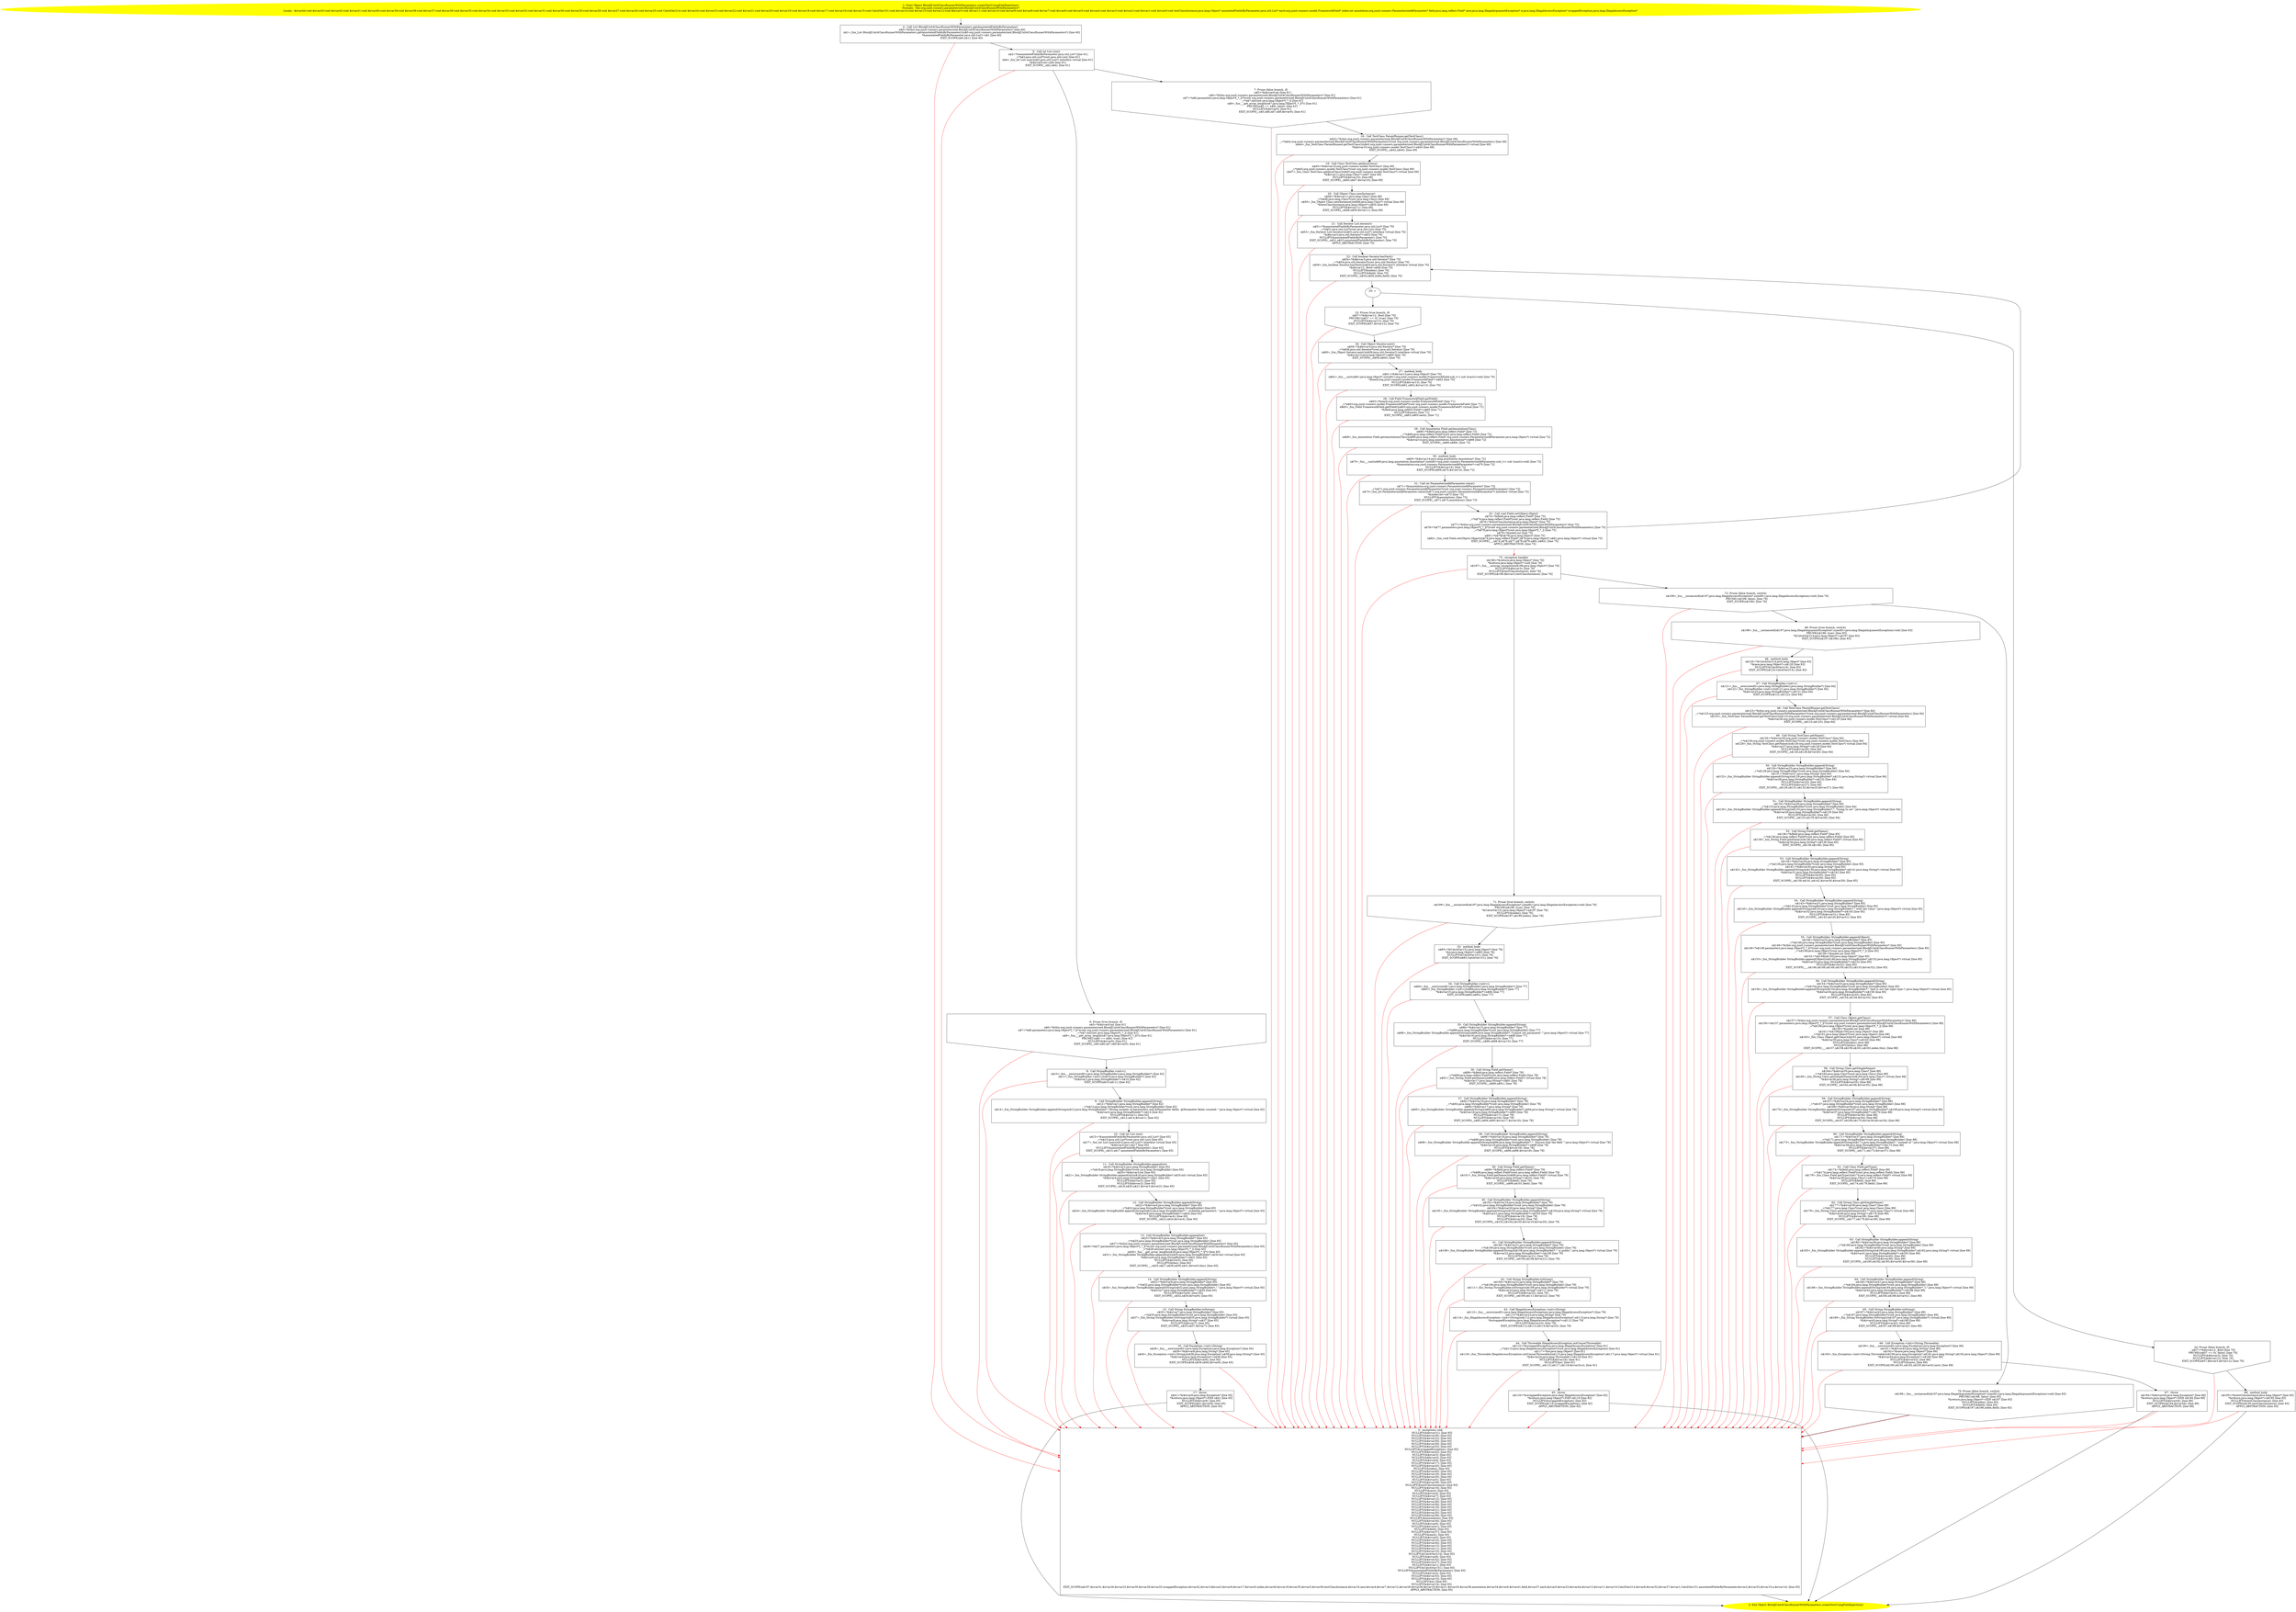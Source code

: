 /* @generated */
digraph cfg {
"org.junit.runners.parameterized.BlockJUnit4ClassRunnerWithParameters.createTestUsingFieldInjection().16e9a20b76323b4b2d2c3cb76907a8d4_1" [label="1: Start Object BlockJUnit4ClassRunnerWithParameters.createTestUsingFieldInjection()\nFormals:  this:org.junit.runners.parameterized.BlockJUnit4ClassRunnerWithParameters*\nLocals:  $irvar44:void $irvar43:void $irvar42:void $irvar41:void $irvar40:void $irvar39:void $irvar38:void $irvar37:void $irvar36:void $irvar35:void $irvar34:void $irvar33:void $irvar32:void $irvar31:void $irvar30:void $irvar29:void $irvar28:void $irvar27:void $irvar26:void $irvar25:void CatchVar214:void $irvar24:void $irvar23:void $irvar22:void $irvar21:void $irvar20:void $irvar19:void $irvar18:void $irvar17:void $irvar16:void $irvar15:void CatchVar151:void $irvar14:void $irvar13:void $irvar12:void $bcvar3:void $irvar11:void $irvar10:void $irvar9:void $irvar8:void $irvar7:void $irvar6:void $irvar5:void $irvar4:void $irvar3:void $irvar2:void $irvar1:void $irvar0:void testClassInstance:java.lang.Object* annotatedFieldsByParameter:java.util.List* each:org.junit.runners.model.FrameworkField* index:int annotation:org.junit.runners.Parameterized$Parameter* field:java.lang.reflect.Field* iare:java.lang.IllegalArgumentException* e:java.lang.IllegalAccessException* wrappedException:java.lang.IllegalAccessException* \n  " color=yellow style=filled]
	

	 "org.junit.runners.parameterized.BlockJUnit4ClassRunnerWithParameters.createTestUsingFieldInjection().16e9a20b76323b4b2d2c3cb76907a8d4_1" -> "org.junit.runners.parameterized.BlockJUnit4ClassRunnerWithParameters.createTestUsingFieldInjection().16e9a20b76323b4b2d2c3cb76907a8d4_4" ;
"org.junit.runners.parameterized.BlockJUnit4ClassRunnerWithParameters.createTestUsingFieldInjection().16e9a20b76323b4b2d2c3cb76907a8d4_2" [label="2: Exit Object BlockJUnit4ClassRunnerWithParameters.createTestUsingFieldInjection() \n  " color=yellow style=filled]
	

"org.junit.runners.parameterized.BlockJUnit4ClassRunnerWithParameters.createTestUsingFieldInjection().16e9a20b76323b4b2d2c3cb76907a8d4_3" [label="3:  exceptions sink \n   NULLIFY(&$irvar31); [line 93]\n  NULLIFY(&$irvar26); [line 93]\n  NULLIFY(&$irvar22); [line 93]\n  NULLIFY(&$irvar30); [line 93]\n  NULLIFY(&$irvar29); [line 93]\n  NULLIFY(&$irvar25); [line 93]\n  NULLIFY(&wrappedException); [line 93]\n  NULLIFY(&$irvar42); [line 93]\n  NULLIFY(&$irvar3); [line 93]\n  NULLIFY(&$bcvar3); [line 93]\n  NULLIFY(&$irvar9); [line 93]\n  NULLIFY(&$irvar17); [line 93]\n  NULLIFY(&$irvar43); [line 93]\n  NULLIFY(&index); [line 93]\n  NULLIFY(&$irvar40); [line 93]\n  NULLIFY(&$irvar18); [line 93]\n  NULLIFY(&$irvar35); [line 93]\n  NULLIFY(&$irvar5); [line 93]\n  NULLIFY(&$irvar39); [line 93]\n  NULLIFY(&testClassInstance); [line 93]\n  NULLIFY(&$irvar16); [line 93]\n  NULLIFY(&iare); [line 93]\n  NULLIFY(&$irvar4); [line 93]\n  NULLIFY(&$irvar7); [line 93]\n  NULLIFY(&$irvar12); [line 93]\n  NULLIFY(&$irvar28); [line 93]\n  NULLIFY(&$irvar36); [line 93]\n  NULLIFY(&$irvar19); [line 93]\n  NULLIFY(&$irvar21); [line 93]\n  NULLIFY(&$irvar20); [line 93]\n  NULLIFY(&$irvar38); [line 93]\n  NULLIFY(&annotation); [line 93]\n  NULLIFY(&$irvar34); [line 93]\n  NULLIFY(&$irvar6); [line 93]\n  NULLIFY(&$irvar41); [line 93]\n  NULLIFY(&field); [line 93]\n  NULLIFY(&$irvar37); [line 93]\n  NULLIFY(&each); [line 93]\n  NULLIFY(&$irvar0); [line 93]\n  NULLIFY(&$irvar23); [line 93]\n  NULLIFY(&$irvar44); [line 93]\n  NULLIFY(&$irvar13); [line 93]\n  NULLIFY(&$irvar11); [line 93]\n  NULLIFY(&$irvar10); [line 93]\n  NULLIFY(&CatchVar214); [line 93]\n  NULLIFY(&$irvar8); [line 93]\n  NULLIFY(&$irvar32); [line 93]\n  NULLIFY(&$irvar27); [line 93]\n  NULLIFY(&$irvar1); [line 93]\n  NULLIFY(&CatchVar151); [line 93]\n  NULLIFY(&annotatedFieldsByParameter); [line 93]\n  NULLIFY(&$irvar2); [line 93]\n  NULLIFY(&$irvar33); [line 93]\n  NULLIFY(&$irvar15); [line 93]\n  NULLIFY(&e); [line 93]\n  NULLIFY(&$irvar14); [line 93]\n  EXIT_SCOPE(n$197,$irvar31,$irvar26,$irvar22,$irvar30,$irvar29,$irvar25,wrappedException,$irvar42,$irvar3,$bcvar3,$irvar9,$irvar17,$irvar43,index,$irvar40,$irvar18,$irvar35,$irvar5,$irvar39,testClassInstance,$irvar16,iare,$irvar4,$irvar7,$irvar12,$irvar28,$irvar36,$irvar19,$irvar21,$irvar20,$irvar38,annotation,$irvar34,$irvar6,$irvar41,field,$irvar37,each,$irvar0,$irvar23,$irvar44,$irvar13,$irvar11,$irvar10,CatchVar214,$irvar8,$irvar32,$irvar27,$irvar1,CatchVar151,annotatedFieldsByParameter,$irvar2,$irvar33,$irvar15,e,$irvar14); [line 93]\n  APPLY_ABSTRACTION; [line 93]\n " shape="box"]
	

	 "org.junit.runners.parameterized.BlockJUnit4ClassRunnerWithParameters.createTestUsingFieldInjection().16e9a20b76323b4b2d2c3cb76907a8d4_3" -> "org.junit.runners.parameterized.BlockJUnit4ClassRunnerWithParameters.createTestUsingFieldInjection().16e9a20b76323b4b2d2c3cb76907a8d4_2" ;
"org.junit.runners.parameterized.BlockJUnit4ClassRunnerWithParameters.createTestUsingFieldInjection().16e9a20b76323b4b2d2c3cb76907a8d4_4" [label="4:  Call List BlockJUnit4ClassRunnerWithParameters.getAnnotatedFieldsByParameter() \n   n$0=*&this:org.junit.runners.parameterized.BlockJUnit4ClassRunnerWithParameters* [line 60]\n  n$1=_fun_List BlockJUnit4ClassRunnerWithParameters.getAnnotatedFieldsByParameter()(n$0:org.junit.runners.parameterized.BlockJUnit4ClassRunnerWithParameters*) [line 60]\n  *&annotatedFieldsByParameter:java.util.List*=n$1 [line 60]\n  EXIT_SCOPE(n$0,n$1); [line 60]\n " shape="box"]
	

	 "org.junit.runners.parameterized.BlockJUnit4ClassRunnerWithParameters.createTestUsingFieldInjection().16e9a20b76323b4b2d2c3cb76907a8d4_4" -> "org.junit.runners.parameterized.BlockJUnit4ClassRunnerWithParameters.createTestUsingFieldInjection().16e9a20b76323b4b2d2c3cb76907a8d4_5" ;
	 "org.junit.runners.parameterized.BlockJUnit4ClassRunnerWithParameters.createTestUsingFieldInjection().16e9a20b76323b4b2d2c3cb76907a8d4_4" -> "org.junit.runners.parameterized.BlockJUnit4ClassRunnerWithParameters.createTestUsingFieldInjection().16e9a20b76323b4b2d2c3cb76907a8d4_3" [color="red" ];
"org.junit.runners.parameterized.BlockJUnit4ClassRunnerWithParameters.createTestUsingFieldInjection().16e9a20b76323b4b2d2c3cb76907a8d4_5" [label="5:  Call int List.size() \n   n$2=*&annotatedFieldsByParameter:java.util.List* [line 61]\n  _=*n$2:java.util.List*(root java.util.List) [line 61]\n  n$4=_fun_int List.size()(n$2:java.util.List*) interface virtual [line 61]\n  *&$irvar0:int=n$4 [line 61]\n  EXIT_SCOPE(_,n$2,n$4); [line 61]\n " shape="box"]
	

	 "org.junit.runners.parameterized.BlockJUnit4ClassRunnerWithParameters.createTestUsingFieldInjection().16e9a20b76323b4b2d2c3cb76907a8d4_5" -> "org.junit.runners.parameterized.BlockJUnit4ClassRunnerWithParameters.createTestUsingFieldInjection().16e9a20b76323b4b2d2c3cb76907a8d4_6" ;
	 "org.junit.runners.parameterized.BlockJUnit4ClassRunnerWithParameters.createTestUsingFieldInjection().16e9a20b76323b4b2d2c3cb76907a8d4_5" -> "org.junit.runners.parameterized.BlockJUnit4ClassRunnerWithParameters.createTestUsingFieldInjection().16e9a20b76323b4b2d2c3cb76907a8d4_7" ;
	 "org.junit.runners.parameterized.BlockJUnit4ClassRunnerWithParameters.createTestUsingFieldInjection().16e9a20b76323b4b2d2c3cb76907a8d4_5" -> "org.junit.runners.parameterized.BlockJUnit4ClassRunnerWithParameters.createTestUsingFieldInjection().16e9a20b76323b4b2d2c3cb76907a8d4_3" [color="red" ];
"org.junit.runners.parameterized.BlockJUnit4ClassRunnerWithParameters.createTestUsingFieldInjection().16e9a20b76323b4b2d2c3cb76907a8d4_6" [label="6: Prune (true branch, if) \n   n$5=*&$irvar0:int [line 61]\n  n$6=*&this:org.junit.runners.parameterized.BlockJUnit4ClassRunnerWithParameters* [line 61]\n  n$7=*n$6.parameters:java.lang.Object*[_*_](*)(root org.junit.runners.parameterized.BlockJUnit4ClassRunnerWithParameters) [line 61]\n  _=*n$7:int(root java.lang.Object*[_*_]) [line 61]\n  n$9=_fun___get_array_length(n$7:java.lang.Object*[_*_](*)) [line 61]\n  PRUNE(!(n$5 == n$9), true); [line 61]\n  NULLIFY(&$irvar0); [line 61]\n  EXIT_SCOPE(_,n$5,n$6,n$7,n$9,$irvar0); [line 61]\n " shape="invhouse"]
	

	 "org.junit.runners.parameterized.BlockJUnit4ClassRunnerWithParameters.createTestUsingFieldInjection().16e9a20b76323b4b2d2c3cb76907a8d4_6" -> "org.junit.runners.parameterized.BlockJUnit4ClassRunnerWithParameters.createTestUsingFieldInjection().16e9a20b76323b4b2d2c3cb76907a8d4_8" ;
	 "org.junit.runners.parameterized.BlockJUnit4ClassRunnerWithParameters.createTestUsingFieldInjection().16e9a20b76323b4b2d2c3cb76907a8d4_6" -> "org.junit.runners.parameterized.BlockJUnit4ClassRunnerWithParameters.createTestUsingFieldInjection().16e9a20b76323b4b2d2c3cb76907a8d4_3" [color="red" ];
"org.junit.runners.parameterized.BlockJUnit4ClassRunnerWithParameters.createTestUsingFieldInjection().16e9a20b76323b4b2d2c3cb76907a8d4_7" [label="7: Prune (false branch, if) \n   n$5=*&$irvar0:int [line 61]\n  n$6=*&this:org.junit.runners.parameterized.BlockJUnit4ClassRunnerWithParameters* [line 61]\n  n$7=*n$6.parameters:java.lang.Object*[_*_](*)(root org.junit.runners.parameterized.BlockJUnit4ClassRunnerWithParameters) [line 61]\n  _=*n$7:int(root java.lang.Object*[_*_]) [line 61]\n  n$9=_fun___get_array_length(n$7:java.lang.Object*[_*_](*)) [line 61]\n  PRUNE((n$5 == n$9), false); [line 61]\n  NULLIFY(&$irvar0); [line 61]\n  EXIT_SCOPE(_,n$5,n$6,n$7,n$9,$irvar0); [line 61]\n " shape="invhouse"]
	

	 "org.junit.runners.parameterized.BlockJUnit4ClassRunnerWithParameters.createTestUsingFieldInjection().16e9a20b76323b4b2d2c3cb76907a8d4_7" -> "org.junit.runners.parameterized.BlockJUnit4ClassRunnerWithParameters.createTestUsingFieldInjection().16e9a20b76323b4b2d2c3cb76907a8d4_18" ;
	 "org.junit.runners.parameterized.BlockJUnit4ClassRunnerWithParameters.createTestUsingFieldInjection().16e9a20b76323b4b2d2c3cb76907a8d4_7" -> "org.junit.runners.parameterized.BlockJUnit4ClassRunnerWithParameters.createTestUsingFieldInjection().16e9a20b76323b4b2d2c3cb76907a8d4_3" [color="red" ];
"org.junit.runners.parameterized.BlockJUnit4ClassRunnerWithParameters.createTestUsingFieldInjection().16e9a20b76323b4b2d2c3cb76907a8d4_8" [label="8:  Call StringBuilder.<init>() \n   n$10=_fun___new(sizeof(t=java.lang.StringBuilder):java.lang.StringBuilder*) [line 62]\n  n$11=_fun_StringBuilder.<init>()(n$10:java.lang.StringBuilder*) [line 62]\n  *&$irvar1:java.lang.StringBuilder*=n$10 [line 62]\n  EXIT_SCOPE(n$10,n$11); [line 62]\n " shape="box"]
	

	 "org.junit.runners.parameterized.BlockJUnit4ClassRunnerWithParameters.createTestUsingFieldInjection().16e9a20b76323b4b2d2c3cb76907a8d4_8" -> "org.junit.runners.parameterized.BlockJUnit4ClassRunnerWithParameters.createTestUsingFieldInjection().16e9a20b76323b4b2d2c3cb76907a8d4_9" ;
	 "org.junit.runners.parameterized.BlockJUnit4ClassRunnerWithParameters.createTestUsingFieldInjection().16e9a20b76323b4b2d2c3cb76907a8d4_8" -> "org.junit.runners.parameterized.BlockJUnit4ClassRunnerWithParameters.createTestUsingFieldInjection().16e9a20b76323b4b2d2c3cb76907a8d4_3" [color="red" ];
"org.junit.runners.parameterized.BlockJUnit4ClassRunnerWithParameters.createTestUsingFieldInjection().16e9a20b76323b4b2d2c3cb76907a8d4_9" [label="9:  Call StringBuilder StringBuilder.append(String) \n   n$12=*&$irvar1:java.lang.StringBuilder* [line 62]\n  _=*n$12:java.lang.StringBuilder*(root java.lang.StringBuilder) [line 62]\n  n$14=_fun_StringBuilder StringBuilder.append(String)(n$12:java.lang.StringBuilder*,\"Wrong number of parameters and @Parameter fields. @Parameter fields counted: \":java.lang.Object*) virtual [line 62]\n  *&$irvar2:java.lang.StringBuilder*=n$14 [line 62]\n  NULLIFY(&$irvar1); [line 62]\n  EXIT_SCOPE(_,n$12,n$14,$irvar1); [line 62]\n " shape="box"]
	

	 "org.junit.runners.parameterized.BlockJUnit4ClassRunnerWithParameters.createTestUsingFieldInjection().16e9a20b76323b4b2d2c3cb76907a8d4_9" -> "org.junit.runners.parameterized.BlockJUnit4ClassRunnerWithParameters.createTestUsingFieldInjection().16e9a20b76323b4b2d2c3cb76907a8d4_10" ;
	 "org.junit.runners.parameterized.BlockJUnit4ClassRunnerWithParameters.createTestUsingFieldInjection().16e9a20b76323b4b2d2c3cb76907a8d4_9" -> "org.junit.runners.parameterized.BlockJUnit4ClassRunnerWithParameters.createTestUsingFieldInjection().16e9a20b76323b4b2d2c3cb76907a8d4_3" [color="red" ];
"org.junit.runners.parameterized.BlockJUnit4ClassRunnerWithParameters.createTestUsingFieldInjection().16e9a20b76323b4b2d2c3cb76907a8d4_10" [label="10:  Call int List.size() \n   n$15=*&annotatedFieldsByParameter:java.util.List* [line 65]\n  _=*n$15:java.util.List*(root java.util.List) [line 65]\n  n$17=_fun_int List.size()(n$15:java.util.List*) interface virtual [line 65]\n  *&$irvar3:int=n$17 [line 65]\n  NULLIFY(&annotatedFieldsByParameter); [line 65]\n  EXIT_SCOPE(_,n$15,n$17,annotatedFieldsByParameter); [line 65]\n " shape="box"]
	

	 "org.junit.runners.parameterized.BlockJUnit4ClassRunnerWithParameters.createTestUsingFieldInjection().16e9a20b76323b4b2d2c3cb76907a8d4_10" -> "org.junit.runners.parameterized.BlockJUnit4ClassRunnerWithParameters.createTestUsingFieldInjection().16e9a20b76323b4b2d2c3cb76907a8d4_11" ;
	 "org.junit.runners.parameterized.BlockJUnit4ClassRunnerWithParameters.createTestUsingFieldInjection().16e9a20b76323b4b2d2c3cb76907a8d4_10" -> "org.junit.runners.parameterized.BlockJUnit4ClassRunnerWithParameters.createTestUsingFieldInjection().16e9a20b76323b4b2d2c3cb76907a8d4_3" [color="red" ];
"org.junit.runners.parameterized.BlockJUnit4ClassRunnerWithParameters.createTestUsingFieldInjection().16e9a20b76323b4b2d2c3cb76907a8d4_11" [label="11:  Call StringBuilder StringBuilder.append(int) \n   n$18=*&$irvar2:java.lang.StringBuilder* [line 65]\n  _=*n$18:java.lang.StringBuilder*(root java.lang.StringBuilder) [line 65]\n  n$20=*&$irvar3:int [line 65]\n  n$21=_fun_StringBuilder StringBuilder.append(int)(n$18:java.lang.StringBuilder*,n$20:int) virtual [line 65]\n  *&$irvar4:java.lang.StringBuilder*=n$21 [line 65]\n  NULLIFY(&$irvar3); [line 65]\n  NULLIFY(&$irvar2); [line 65]\n  EXIT_SCOPE(_,n$18,n$20,n$21,$irvar3,$irvar2); [line 65]\n " shape="box"]
	

	 "org.junit.runners.parameterized.BlockJUnit4ClassRunnerWithParameters.createTestUsingFieldInjection().16e9a20b76323b4b2d2c3cb76907a8d4_11" -> "org.junit.runners.parameterized.BlockJUnit4ClassRunnerWithParameters.createTestUsingFieldInjection().16e9a20b76323b4b2d2c3cb76907a8d4_12" ;
	 "org.junit.runners.parameterized.BlockJUnit4ClassRunnerWithParameters.createTestUsingFieldInjection().16e9a20b76323b4b2d2c3cb76907a8d4_11" -> "org.junit.runners.parameterized.BlockJUnit4ClassRunnerWithParameters.createTestUsingFieldInjection().16e9a20b76323b4b2d2c3cb76907a8d4_3" [color="red" ];
"org.junit.runners.parameterized.BlockJUnit4ClassRunnerWithParameters.createTestUsingFieldInjection().16e9a20b76323b4b2d2c3cb76907a8d4_12" [label="12:  Call StringBuilder StringBuilder.append(String) \n   n$22=*&$irvar4:java.lang.StringBuilder* [line 65]\n  _=*n$22:java.lang.StringBuilder*(root java.lang.StringBuilder) [line 65]\n  n$24=_fun_StringBuilder StringBuilder.append(String)(n$22:java.lang.StringBuilder*,\", available parameters: \":java.lang.Object*) virtual [line 65]\n  *&$irvar5:java.lang.StringBuilder*=n$24 [line 65]\n  NULLIFY(&$irvar4); [line 65]\n  EXIT_SCOPE(_,n$22,n$24,$irvar4); [line 65]\n " shape="box"]
	

	 "org.junit.runners.parameterized.BlockJUnit4ClassRunnerWithParameters.createTestUsingFieldInjection().16e9a20b76323b4b2d2c3cb76907a8d4_12" -> "org.junit.runners.parameterized.BlockJUnit4ClassRunnerWithParameters.createTestUsingFieldInjection().16e9a20b76323b4b2d2c3cb76907a8d4_13" ;
	 "org.junit.runners.parameterized.BlockJUnit4ClassRunnerWithParameters.createTestUsingFieldInjection().16e9a20b76323b4b2d2c3cb76907a8d4_12" -> "org.junit.runners.parameterized.BlockJUnit4ClassRunnerWithParameters.createTestUsingFieldInjection().16e9a20b76323b4b2d2c3cb76907a8d4_3" [color="red" ];
"org.junit.runners.parameterized.BlockJUnit4ClassRunnerWithParameters.createTestUsingFieldInjection().16e9a20b76323b4b2d2c3cb76907a8d4_13" [label="13:  Call StringBuilder StringBuilder.append(int) \n   n$25=*&$irvar5:java.lang.StringBuilder* [line 65]\n  _=*n$25:java.lang.StringBuilder*(root java.lang.StringBuilder) [line 65]\n  n$27=*&this:org.junit.runners.parameterized.BlockJUnit4ClassRunnerWithParameters* [line 65]\n  n$28=*n$27.parameters:java.lang.Object*[_*_](*)(root org.junit.runners.parameterized.BlockJUnit4ClassRunnerWithParameters) [line 65]\n  _=*n$28:int(root java.lang.Object*[_*_]) [line 65]\n  n$30=_fun___get_array_length(n$28:java.lang.Object*[_*_](*)) [line 65]\n  n$31=_fun_StringBuilder StringBuilder.append(int)(n$25:java.lang.StringBuilder*,n$30:int) virtual [line 65]\n  *&$irvar6:java.lang.StringBuilder*=n$31 [line 65]\n  NULLIFY(&$irvar5); [line 65]\n  NULLIFY(&this); [line 65]\n  EXIT_SCOPE(_,_,n$25,n$27,n$28,n$30,n$31,$irvar5,this); [line 65]\n " shape="box"]
	

	 "org.junit.runners.parameterized.BlockJUnit4ClassRunnerWithParameters.createTestUsingFieldInjection().16e9a20b76323b4b2d2c3cb76907a8d4_13" -> "org.junit.runners.parameterized.BlockJUnit4ClassRunnerWithParameters.createTestUsingFieldInjection().16e9a20b76323b4b2d2c3cb76907a8d4_14" ;
	 "org.junit.runners.parameterized.BlockJUnit4ClassRunnerWithParameters.createTestUsingFieldInjection().16e9a20b76323b4b2d2c3cb76907a8d4_13" -> "org.junit.runners.parameterized.BlockJUnit4ClassRunnerWithParameters.createTestUsingFieldInjection().16e9a20b76323b4b2d2c3cb76907a8d4_3" [color="red" ];
"org.junit.runners.parameterized.BlockJUnit4ClassRunnerWithParameters.createTestUsingFieldInjection().16e9a20b76323b4b2d2c3cb76907a8d4_14" [label="14:  Call StringBuilder StringBuilder.append(String) \n   n$32=*&$irvar6:java.lang.StringBuilder* [line 65]\n  _=*n$32:java.lang.StringBuilder*(root java.lang.StringBuilder) [line 65]\n  n$34=_fun_StringBuilder StringBuilder.append(String)(n$32:java.lang.StringBuilder*,\".\":java.lang.Object*) virtual [line 65]\n  *&$irvar7:java.lang.StringBuilder*=n$34 [line 65]\n  NULLIFY(&$irvar6); [line 65]\n  EXIT_SCOPE(_,n$32,n$34,$irvar6); [line 65]\n " shape="box"]
	

	 "org.junit.runners.parameterized.BlockJUnit4ClassRunnerWithParameters.createTestUsingFieldInjection().16e9a20b76323b4b2d2c3cb76907a8d4_14" -> "org.junit.runners.parameterized.BlockJUnit4ClassRunnerWithParameters.createTestUsingFieldInjection().16e9a20b76323b4b2d2c3cb76907a8d4_15" ;
	 "org.junit.runners.parameterized.BlockJUnit4ClassRunnerWithParameters.createTestUsingFieldInjection().16e9a20b76323b4b2d2c3cb76907a8d4_14" -> "org.junit.runners.parameterized.BlockJUnit4ClassRunnerWithParameters.createTestUsingFieldInjection().16e9a20b76323b4b2d2c3cb76907a8d4_3" [color="red" ];
"org.junit.runners.parameterized.BlockJUnit4ClassRunnerWithParameters.createTestUsingFieldInjection().16e9a20b76323b4b2d2c3cb76907a8d4_15" [label="15:  Call String StringBuilder.toString() \n   n$35=*&$irvar7:java.lang.StringBuilder* [line 65]\n  _=*n$35:java.lang.StringBuilder*(root java.lang.StringBuilder) [line 65]\n  n$37=_fun_String StringBuilder.toString()(n$35:java.lang.StringBuilder*) virtual [line 65]\n  *&$irvar8:java.lang.String*=n$37 [line 65]\n  NULLIFY(&$irvar7); [line 65]\n  EXIT_SCOPE(_,n$35,n$37,$irvar7); [line 65]\n " shape="box"]
	

	 "org.junit.runners.parameterized.BlockJUnit4ClassRunnerWithParameters.createTestUsingFieldInjection().16e9a20b76323b4b2d2c3cb76907a8d4_15" -> "org.junit.runners.parameterized.BlockJUnit4ClassRunnerWithParameters.createTestUsingFieldInjection().16e9a20b76323b4b2d2c3cb76907a8d4_16" ;
	 "org.junit.runners.parameterized.BlockJUnit4ClassRunnerWithParameters.createTestUsingFieldInjection().16e9a20b76323b4b2d2c3cb76907a8d4_15" -> "org.junit.runners.parameterized.BlockJUnit4ClassRunnerWithParameters.createTestUsingFieldInjection().16e9a20b76323b4b2d2c3cb76907a8d4_3" [color="red" ];
"org.junit.runners.parameterized.BlockJUnit4ClassRunnerWithParameters.createTestUsingFieldInjection().16e9a20b76323b4b2d2c3cb76907a8d4_16" [label="16:  Call Exception.<init>(String) \n   n$38=_fun___new(sizeof(t=java.lang.Exception):java.lang.Exception*) [line 65]\n  n$39=*&$irvar8:java.lang.String* [line 65]\n  n$40=_fun_Exception.<init>(String)(n$38:java.lang.Exception*,n$39:java.lang.String*) [line 65]\n  *&$irvar9:java.lang.Exception*=n$38 [line 65]\n  NULLIFY(&$irvar8); [line 65]\n  EXIT_SCOPE(n$38,n$39,n$40,$irvar8); [line 65]\n " shape="box"]
	

	 "org.junit.runners.parameterized.BlockJUnit4ClassRunnerWithParameters.createTestUsingFieldInjection().16e9a20b76323b4b2d2c3cb76907a8d4_16" -> "org.junit.runners.parameterized.BlockJUnit4ClassRunnerWithParameters.createTestUsingFieldInjection().16e9a20b76323b4b2d2c3cb76907a8d4_17" ;
	 "org.junit.runners.parameterized.BlockJUnit4ClassRunnerWithParameters.createTestUsingFieldInjection().16e9a20b76323b4b2d2c3cb76907a8d4_16" -> "org.junit.runners.parameterized.BlockJUnit4ClassRunnerWithParameters.createTestUsingFieldInjection().16e9a20b76323b4b2d2c3cb76907a8d4_3" [color="red" ];
"org.junit.runners.parameterized.BlockJUnit4ClassRunnerWithParameters.createTestUsingFieldInjection().16e9a20b76323b4b2d2c3cb76907a8d4_17" [label="17:  throw \n   n$41=*&$irvar9:java.lang.Exception* [line 65]\n  *&return:java.lang.Object*=EXN n$41 [line 65]\n  NULLIFY(&$irvar9); [line 65]\n  EXIT_SCOPE(n$41,$irvar9); [line 65]\n  APPLY_ABSTRACTION; [line 65]\n " shape="box"]
	

	 "org.junit.runners.parameterized.BlockJUnit4ClassRunnerWithParameters.createTestUsingFieldInjection().16e9a20b76323b4b2d2c3cb76907a8d4_17" -> "org.junit.runners.parameterized.BlockJUnit4ClassRunnerWithParameters.createTestUsingFieldInjection().16e9a20b76323b4b2d2c3cb76907a8d4_2" ;
	 "org.junit.runners.parameterized.BlockJUnit4ClassRunnerWithParameters.createTestUsingFieldInjection().16e9a20b76323b4b2d2c3cb76907a8d4_17" -> "org.junit.runners.parameterized.BlockJUnit4ClassRunnerWithParameters.createTestUsingFieldInjection().16e9a20b76323b4b2d2c3cb76907a8d4_3" [color="red" ];
"org.junit.runners.parameterized.BlockJUnit4ClassRunnerWithParameters.createTestUsingFieldInjection().16e9a20b76323b4b2d2c3cb76907a8d4_18" [label="18:  Call TestClass ParentRunner.getTestClass() \n   n$42=*&this:org.junit.runners.parameterized.BlockJUnit4ClassRunnerWithParameters* [line 69]\n  _=*n$42:org.junit.runners.parameterized.BlockJUnit4ClassRunnerWithParameters*(root org.junit.runners.parameterized.BlockJUnit4ClassRunnerWithParameters) [line 69]\n  n$44=_fun_TestClass ParentRunner.getTestClass()(n$42:org.junit.runners.parameterized.BlockJUnit4ClassRunnerWithParameters*) virtual [line 69]\n  *&$irvar10:org.junit.runners.model.TestClass*=n$44 [line 69]\n  EXIT_SCOPE(_,n$42,n$44); [line 69]\n " shape="box"]
	

	 "org.junit.runners.parameterized.BlockJUnit4ClassRunnerWithParameters.createTestUsingFieldInjection().16e9a20b76323b4b2d2c3cb76907a8d4_18" -> "org.junit.runners.parameterized.BlockJUnit4ClassRunnerWithParameters.createTestUsingFieldInjection().16e9a20b76323b4b2d2c3cb76907a8d4_19" ;
	 "org.junit.runners.parameterized.BlockJUnit4ClassRunnerWithParameters.createTestUsingFieldInjection().16e9a20b76323b4b2d2c3cb76907a8d4_18" -> "org.junit.runners.parameterized.BlockJUnit4ClassRunnerWithParameters.createTestUsingFieldInjection().16e9a20b76323b4b2d2c3cb76907a8d4_3" [color="red" ];
"org.junit.runners.parameterized.BlockJUnit4ClassRunnerWithParameters.createTestUsingFieldInjection().16e9a20b76323b4b2d2c3cb76907a8d4_19" [label="19:  Call Class TestClass.getJavaClass() \n   n$45=*&$irvar10:org.junit.runners.model.TestClass* [line 69]\n  _=*n$45:org.junit.runners.model.TestClass*(root org.junit.runners.model.TestClass) [line 69]\n  n$47=_fun_Class TestClass.getJavaClass()(n$45:org.junit.runners.model.TestClass*) virtual [line 69]\n  *&$irvar11:java.lang.Class*=n$47 [line 69]\n  NULLIFY(&$irvar10); [line 69]\n  EXIT_SCOPE(_,n$45,n$47,$irvar10); [line 69]\n " shape="box"]
	

	 "org.junit.runners.parameterized.BlockJUnit4ClassRunnerWithParameters.createTestUsingFieldInjection().16e9a20b76323b4b2d2c3cb76907a8d4_19" -> "org.junit.runners.parameterized.BlockJUnit4ClassRunnerWithParameters.createTestUsingFieldInjection().16e9a20b76323b4b2d2c3cb76907a8d4_20" ;
	 "org.junit.runners.parameterized.BlockJUnit4ClassRunnerWithParameters.createTestUsingFieldInjection().16e9a20b76323b4b2d2c3cb76907a8d4_19" -> "org.junit.runners.parameterized.BlockJUnit4ClassRunnerWithParameters.createTestUsingFieldInjection().16e9a20b76323b4b2d2c3cb76907a8d4_3" [color="red" ];
"org.junit.runners.parameterized.BlockJUnit4ClassRunnerWithParameters.createTestUsingFieldInjection().16e9a20b76323b4b2d2c3cb76907a8d4_20" [label="20:  Call Object Class.newInstance() \n   n$48=*&$irvar11:java.lang.Class* [line 69]\n  _=*n$48:java.lang.Class*(root java.lang.Class) [line 69]\n  n$50=_fun_Object Class.newInstance()(n$48:java.lang.Class*) virtual [line 69]\n  *&testClassInstance:java.lang.Object*=n$50 [line 69]\n  NULLIFY(&$irvar11); [line 69]\n  EXIT_SCOPE(_,n$48,n$50,$irvar11); [line 69]\n " shape="box"]
	

	 "org.junit.runners.parameterized.BlockJUnit4ClassRunnerWithParameters.createTestUsingFieldInjection().16e9a20b76323b4b2d2c3cb76907a8d4_20" -> "org.junit.runners.parameterized.BlockJUnit4ClassRunnerWithParameters.createTestUsingFieldInjection().16e9a20b76323b4b2d2c3cb76907a8d4_21" ;
	 "org.junit.runners.parameterized.BlockJUnit4ClassRunnerWithParameters.createTestUsingFieldInjection().16e9a20b76323b4b2d2c3cb76907a8d4_20" -> "org.junit.runners.parameterized.BlockJUnit4ClassRunnerWithParameters.createTestUsingFieldInjection().16e9a20b76323b4b2d2c3cb76907a8d4_3" [color="red" ];
"org.junit.runners.parameterized.BlockJUnit4ClassRunnerWithParameters.createTestUsingFieldInjection().16e9a20b76323b4b2d2c3cb76907a8d4_21" [label="21:  Call Iterator List.iterator() \n   n$51=*&annotatedFieldsByParameter:java.util.List* [line 70]\n  _=*n$51:java.util.List*(root java.util.List) [line 70]\n  n$53=_fun_Iterator List.iterator()(n$51:java.util.List*) interface virtual [line 70]\n  *&$bcvar3:java.util.Iterator*=n$53 [line 70]\n  NULLIFY(&annotatedFieldsByParameter); [line 70]\n  EXIT_SCOPE(_,n$51,n$53,annotatedFieldsByParameter); [line 70]\n  APPLY_ABSTRACTION; [line 70]\n " shape="box"]
	

	 "org.junit.runners.parameterized.BlockJUnit4ClassRunnerWithParameters.createTestUsingFieldInjection().16e9a20b76323b4b2d2c3cb76907a8d4_21" -> "org.junit.runners.parameterized.BlockJUnit4ClassRunnerWithParameters.createTestUsingFieldInjection().16e9a20b76323b4b2d2c3cb76907a8d4_22" ;
	 "org.junit.runners.parameterized.BlockJUnit4ClassRunnerWithParameters.createTestUsingFieldInjection().16e9a20b76323b4b2d2c3cb76907a8d4_21" -> "org.junit.runners.parameterized.BlockJUnit4ClassRunnerWithParameters.createTestUsingFieldInjection().16e9a20b76323b4b2d2c3cb76907a8d4_3" [color="red" ];
"org.junit.runners.parameterized.BlockJUnit4ClassRunnerWithParameters.createTestUsingFieldInjection().16e9a20b76323b4b2d2c3cb76907a8d4_22" [label="22:  Call boolean Iterator.hasNext() \n   n$54=*&$bcvar3:java.util.Iterator* [line 70]\n  _=*n$54:java.util.Iterator*(root java.util.Iterator) [line 70]\n  n$56=_fun_boolean Iterator.hasNext()(n$54:java.util.Iterator*) interface virtual [line 70]\n  *&$irvar12:_Bool=n$56 [line 70]\n  NULLIFY(&index); [line 70]\n  NULLIFY(&field); [line 70]\n  EXIT_SCOPE(_,n$54,n$56,index,field); [line 70]\n " shape="box"]
	

	 "org.junit.runners.parameterized.BlockJUnit4ClassRunnerWithParameters.createTestUsingFieldInjection().16e9a20b76323b4b2d2c3cb76907a8d4_22" -> "org.junit.runners.parameterized.BlockJUnit4ClassRunnerWithParameters.createTestUsingFieldInjection().16e9a20b76323b4b2d2c3cb76907a8d4_25" ;
	 "org.junit.runners.parameterized.BlockJUnit4ClassRunnerWithParameters.createTestUsingFieldInjection().16e9a20b76323b4b2d2c3cb76907a8d4_22" -> "org.junit.runners.parameterized.BlockJUnit4ClassRunnerWithParameters.createTestUsingFieldInjection().16e9a20b76323b4b2d2c3cb76907a8d4_3" [color="red" ];
"org.junit.runners.parameterized.BlockJUnit4ClassRunnerWithParameters.createTestUsingFieldInjection().16e9a20b76323b4b2d2c3cb76907a8d4_23" [label="23: Prune (true branch, if) \n   n$57=*&$irvar12:_Bool [line 70]\n  PRUNE(!(n$57 == 0), true); [line 70]\n  NULLIFY(&$irvar12); [line 70]\n  EXIT_SCOPE(n$57,$irvar12); [line 70]\n " shape="invhouse"]
	

	 "org.junit.runners.parameterized.BlockJUnit4ClassRunnerWithParameters.createTestUsingFieldInjection().16e9a20b76323b4b2d2c3cb76907a8d4_23" -> "org.junit.runners.parameterized.BlockJUnit4ClassRunnerWithParameters.createTestUsingFieldInjection().16e9a20b76323b4b2d2c3cb76907a8d4_26" ;
	 "org.junit.runners.parameterized.BlockJUnit4ClassRunnerWithParameters.createTestUsingFieldInjection().16e9a20b76323b4b2d2c3cb76907a8d4_23" -> "org.junit.runners.parameterized.BlockJUnit4ClassRunnerWithParameters.createTestUsingFieldInjection().16e9a20b76323b4b2d2c3cb76907a8d4_3" [color="red" ];
"org.junit.runners.parameterized.BlockJUnit4ClassRunnerWithParameters.createTestUsingFieldInjection().16e9a20b76323b4b2d2c3cb76907a8d4_24" [label="24: Prune (false branch, if) \n   n$57=*&$irvar12:_Bool [line 70]\n  PRUNE((n$57 == 0), false); [line 70]\n  NULLIFY(&$bcvar3); [line 70]\n  NULLIFY(&$irvar12); [line 70]\n  EXIT_SCOPE(n$57,$bcvar3,$irvar12); [line 70]\n " shape="invhouse"]
	

	 "org.junit.runners.parameterized.BlockJUnit4ClassRunnerWithParameters.createTestUsingFieldInjection().16e9a20b76323b4b2d2c3cb76907a8d4_24" -> "org.junit.runners.parameterized.BlockJUnit4ClassRunnerWithParameters.createTestUsingFieldInjection().16e9a20b76323b4b2d2c3cb76907a8d4_68" ;
	 "org.junit.runners.parameterized.BlockJUnit4ClassRunnerWithParameters.createTestUsingFieldInjection().16e9a20b76323b4b2d2c3cb76907a8d4_24" -> "org.junit.runners.parameterized.BlockJUnit4ClassRunnerWithParameters.createTestUsingFieldInjection().16e9a20b76323b4b2d2c3cb76907a8d4_3" [color="red" ];
"org.junit.runners.parameterized.BlockJUnit4ClassRunnerWithParameters.createTestUsingFieldInjection().16e9a20b76323b4b2d2c3cb76907a8d4_25" [label="25: + \n  " ]
	

	 "org.junit.runners.parameterized.BlockJUnit4ClassRunnerWithParameters.createTestUsingFieldInjection().16e9a20b76323b4b2d2c3cb76907a8d4_25" -> "org.junit.runners.parameterized.BlockJUnit4ClassRunnerWithParameters.createTestUsingFieldInjection().16e9a20b76323b4b2d2c3cb76907a8d4_23" ;
	 "org.junit.runners.parameterized.BlockJUnit4ClassRunnerWithParameters.createTestUsingFieldInjection().16e9a20b76323b4b2d2c3cb76907a8d4_25" -> "org.junit.runners.parameterized.BlockJUnit4ClassRunnerWithParameters.createTestUsingFieldInjection().16e9a20b76323b4b2d2c3cb76907a8d4_24" ;
"org.junit.runners.parameterized.BlockJUnit4ClassRunnerWithParameters.createTestUsingFieldInjection().16e9a20b76323b4b2d2c3cb76907a8d4_26" [label="26:  Call Object Iterator.next() \n   n$58=*&$bcvar3:java.util.Iterator* [line 70]\n  _=*n$58:java.util.Iterator*(root java.util.Iterator) [line 70]\n  n$60=_fun_Object Iterator.next()(n$58:java.util.Iterator*) interface virtual [line 70]\n  *&$irvar13:java.lang.Object*=n$60 [line 70]\n  EXIT_SCOPE(_,n$58,n$60); [line 70]\n " shape="box"]
	

	 "org.junit.runners.parameterized.BlockJUnit4ClassRunnerWithParameters.createTestUsingFieldInjection().16e9a20b76323b4b2d2c3cb76907a8d4_26" -> "org.junit.runners.parameterized.BlockJUnit4ClassRunnerWithParameters.createTestUsingFieldInjection().16e9a20b76323b4b2d2c3cb76907a8d4_27" ;
	 "org.junit.runners.parameterized.BlockJUnit4ClassRunnerWithParameters.createTestUsingFieldInjection().16e9a20b76323b4b2d2c3cb76907a8d4_26" -> "org.junit.runners.parameterized.BlockJUnit4ClassRunnerWithParameters.createTestUsingFieldInjection().16e9a20b76323b4b2d2c3cb76907a8d4_3" [color="red" ];
"org.junit.runners.parameterized.BlockJUnit4ClassRunnerWithParameters.createTestUsingFieldInjection().16e9a20b76323b4b2d2c3cb76907a8d4_27" [label="27:  method_body \n   n$61=*&$irvar13:java.lang.Object* [line 70]\n  n$62=_fun___cast(n$61:java.lang.Object*,sizeof(t=org.junit.runners.model.FrameworkField;sub_t=( sub )(cast)):void) [line 70]\n  *&each:org.junit.runners.model.FrameworkField*=n$62 [line 70]\n  NULLIFY(&$irvar13); [line 70]\n  EXIT_SCOPE(n$61,n$62,$irvar13); [line 70]\n " shape="box"]
	

	 "org.junit.runners.parameterized.BlockJUnit4ClassRunnerWithParameters.createTestUsingFieldInjection().16e9a20b76323b4b2d2c3cb76907a8d4_27" -> "org.junit.runners.parameterized.BlockJUnit4ClassRunnerWithParameters.createTestUsingFieldInjection().16e9a20b76323b4b2d2c3cb76907a8d4_28" ;
	 "org.junit.runners.parameterized.BlockJUnit4ClassRunnerWithParameters.createTestUsingFieldInjection().16e9a20b76323b4b2d2c3cb76907a8d4_27" -> "org.junit.runners.parameterized.BlockJUnit4ClassRunnerWithParameters.createTestUsingFieldInjection().16e9a20b76323b4b2d2c3cb76907a8d4_3" [color="red" ];
"org.junit.runners.parameterized.BlockJUnit4ClassRunnerWithParameters.createTestUsingFieldInjection().16e9a20b76323b4b2d2c3cb76907a8d4_28" [label="28:  Call Field FrameworkField.getField() \n   n$63=*&each:org.junit.runners.model.FrameworkField* [line 71]\n  _=*n$63:org.junit.runners.model.FrameworkField*(root org.junit.runners.model.FrameworkField) [line 71]\n  n$65=_fun_Field FrameworkField.getField()(n$63:org.junit.runners.model.FrameworkField*) virtual [line 71]\n  *&field:java.lang.reflect.Field*=n$65 [line 71]\n  NULLIFY(&each); [line 71]\n  EXIT_SCOPE(_,n$63,n$65,each); [line 71]\n " shape="box"]
	

	 "org.junit.runners.parameterized.BlockJUnit4ClassRunnerWithParameters.createTestUsingFieldInjection().16e9a20b76323b4b2d2c3cb76907a8d4_28" -> "org.junit.runners.parameterized.BlockJUnit4ClassRunnerWithParameters.createTestUsingFieldInjection().16e9a20b76323b4b2d2c3cb76907a8d4_29" ;
	 "org.junit.runners.parameterized.BlockJUnit4ClassRunnerWithParameters.createTestUsingFieldInjection().16e9a20b76323b4b2d2c3cb76907a8d4_28" -> "org.junit.runners.parameterized.BlockJUnit4ClassRunnerWithParameters.createTestUsingFieldInjection().16e9a20b76323b4b2d2c3cb76907a8d4_3" [color="red" ];
"org.junit.runners.parameterized.BlockJUnit4ClassRunnerWithParameters.createTestUsingFieldInjection().16e9a20b76323b4b2d2c3cb76907a8d4_29" [label="29:  Call Annotation Field.getAnnotation(Class) \n   n$66=*&field:java.lang.reflect.Field* [line 72]\n  _=*n$66:java.lang.reflect.Field*(root java.lang.reflect.Field) [line 72]\n  n$68=_fun_Annotation Field.getAnnotation(Class)(n$66:java.lang.reflect.Field*,org.junit.runners.Parameterized$Parameter:java.lang.Object*) virtual [line 72]\n  *&$irvar14:java.lang.annotation.Annotation*=n$68 [line 72]\n  EXIT_SCOPE(_,n$66,n$68); [line 72]\n " shape="box"]
	

	 "org.junit.runners.parameterized.BlockJUnit4ClassRunnerWithParameters.createTestUsingFieldInjection().16e9a20b76323b4b2d2c3cb76907a8d4_29" -> "org.junit.runners.parameterized.BlockJUnit4ClassRunnerWithParameters.createTestUsingFieldInjection().16e9a20b76323b4b2d2c3cb76907a8d4_30" ;
	 "org.junit.runners.parameterized.BlockJUnit4ClassRunnerWithParameters.createTestUsingFieldInjection().16e9a20b76323b4b2d2c3cb76907a8d4_29" -> "org.junit.runners.parameterized.BlockJUnit4ClassRunnerWithParameters.createTestUsingFieldInjection().16e9a20b76323b4b2d2c3cb76907a8d4_3" [color="red" ];
"org.junit.runners.parameterized.BlockJUnit4ClassRunnerWithParameters.createTestUsingFieldInjection().16e9a20b76323b4b2d2c3cb76907a8d4_30" [label="30:  method_body \n   n$69=*&$irvar14:java.lang.annotation.Annotation* [line 72]\n  n$70=_fun___cast(n$69:java.lang.annotation.Annotation*,sizeof(t=org.junit.runners.Parameterized$Parameter;sub_t=( sub )(cast)):void) [line 72]\n  *&annotation:org.junit.runners.Parameterized$Parameter*=n$70 [line 72]\n  NULLIFY(&$irvar14); [line 72]\n  EXIT_SCOPE(n$69,n$70,$irvar14); [line 72]\n " shape="box"]
	

	 "org.junit.runners.parameterized.BlockJUnit4ClassRunnerWithParameters.createTestUsingFieldInjection().16e9a20b76323b4b2d2c3cb76907a8d4_30" -> "org.junit.runners.parameterized.BlockJUnit4ClassRunnerWithParameters.createTestUsingFieldInjection().16e9a20b76323b4b2d2c3cb76907a8d4_31" ;
	 "org.junit.runners.parameterized.BlockJUnit4ClassRunnerWithParameters.createTestUsingFieldInjection().16e9a20b76323b4b2d2c3cb76907a8d4_30" -> "org.junit.runners.parameterized.BlockJUnit4ClassRunnerWithParameters.createTestUsingFieldInjection().16e9a20b76323b4b2d2c3cb76907a8d4_3" [color="red" ];
"org.junit.runners.parameterized.BlockJUnit4ClassRunnerWithParameters.createTestUsingFieldInjection().16e9a20b76323b4b2d2c3cb76907a8d4_31" [label="31:  Call int Parameterized$Parameter.value() \n   n$71=*&annotation:org.junit.runners.Parameterized$Parameter* [line 73]\n  _=*n$71:org.junit.runners.Parameterized$Parameter*(root org.junit.runners.Parameterized$Parameter) [line 73]\n  n$73=_fun_int Parameterized$Parameter.value()(n$71:org.junit.runners.Parameterized$Parameter*) interface virtual [line 73]\n  *&index:int=n$73 [line 73]\n  NULLIFY(&annotation); [line 73]\n  EXIT_SCOPE(_,n$71,n$73,annotation); [line 73]\n " shape="box"]
	

	 "org.junit.runners.parameterized.BlockJUnit4ClassRunnerWithParameters.createTestUsingFieldInjection().16e9a20b76323b4b2d2c3cb76907a8d4_31" -> "org.junit.runners.parameterized.BlockJUnit4ClassRunnerWithParameters.createTestUsingFieldInjection().16e9a20b76323b4b2d2c3cb76907a8d4_32" ;
	 "org.junit.runners.parameterized.BlockJUnit4ClassRunnerWithParameters.createTestUsingFieldInjection().16e9a20b76323b4b2d2c3cb76907a8d4_31" -> "org.junit.runners.parameterized.BlockJUnit4ClassRunnerWithParameters.createTestUsingFieldInjection().16e9a20b76323b4b2d2c3cb76907a8d4_3" [color="red" ];
"org.junit.runners.parameterized.BlockJUnit4ClassRunnerWithParameters.createTestUsingFieldInjection().16e9a20b76323b4b2d2c3cb76907a8d4_32" [label="32:  Call void Field.set(Object,Object) \n   n$74=*&field:java.lang.reflect.Field* [line 75]\n  _=*n$74:java.lang.reflect.Field*(root java.lang.reflect.Field) [line 75]\n  n$76=*&testClassInstance:java.lang.Object* [line 75]\n  n$77=*&this:org.junit.runners.parameterized.BlockJUnit4ClassRunnerWithParameters* [line 75]\n  n$78=*n$77.parameters:java.lang.Object*[_*_](*)(root org.junit.runners.parameterized.BlockJUnit4ClassRunnerWithParameters) [line 75]\n  _=*n$78:java.lang.Object*(root java.lang.Object*[_*_]) [line 75]\n  n$79=*&index:int [line 75]\n  n$81=*n$78[n$79]:java.lang.Object* [line 75]\n  n$82=_fun_void Field.set(Object,Object)(n$74:java.lang.reflect.Field*,n$76:java.lang.Object*,n$81:java.lang.Object*) virtual [line 75]\n  EXIT_SCOPE(_,_,n$74,n$76,n$77,n$78,n$79,n$81,n$82); [line 75]\n  APPLY_ABSTRACTION; [line 75]\n " shape="box"]
	

	 "org.junit.runners.parameterized.BlockJUnit4ClassRunnerWithParameters.createTestUsingFieldInjection().16e9a20b76323b4b2d2c3cb76907a8d4_32" -> "org.junit.runners.parameterized.BlockJUnit4ClassRunnerWithParameters.createTestUsingFieldInjection().16e9a20b76323b4b2d2c3cb76907a8d4_22" ;
	 "org.junit.runners.parameterized.BlockJUnit4ClassRunnerWithParameters.createTestUsingFieldInjection().16e9a20b76323b4b2d2c3cb76907a8d4_32" -> "org.junit.runners.parameterized.BlockJUnit4ClassRunnerWithParameters.createTestUsingFieldInjection().16e9a20b76323b4b2d2c3cb76907a8d4_73" [color="red" ];
"org.junit.runners.parameterized.BlockJUnit4ClassRunnerWithParameters.createTestUsingFieldInjection().16e9a20b76323b4b2d2c3cb76907a8d4_33" [label="33:  method_body \n   n$83=*&CatchVar151:java.lang.Object* [line 76]\n  *&e:java.lang.Object*=n$83 [line 76]\n  NULLIFY(&CatchVar151); [line 76]\n  EXIT_SCOPE(n$83,CatchVar151); [line 76]\n " shape="box"]
	

	 "org.junit.runners.parameterized.BlockJUnit4ClassRunnerWithParameters.createTestUsingFieldInjection().16e9a20b76323b4b2d2c3cb76907a8d4_33" -> "org.junit.runners.parameterized.BlockJUnit4ClassRunnerWithParameters.createTestUsingFieldInjection().16e9a20b76323b4b2d2c3cb76907a8d4_34" ;
	 "org.junit.runners.parameterized.BlockJUnit4ClassRunnerWithParameters.createTestUsingFieldInjection().16e9a20b76323b4b2d2c3cb76907a8d4_33" -> "org.junit.runners.parameterized.BlockJUnit4ClassRunnerWithParameters.createTestUsingFieldInjection().16e9a20b76323b4b2d2c3cb76907a8d4_3" [color="red" ];
"org.junit.runners.parameterized.BlockJUnit4ClassRunnerWithParameters.createTestUsingFieldInjection().16e9a20b76323b4b2d2c3cb76907a8d4_34" [label="34:  Call StringBuilder.<init>() \n   n$84=_fun___new(sizeof(t=java.lang.StringBuilder):java.lang.StringBuilder*) [line 77]\n  n$85=_fun_StringBuilder.<init>()(n$84:java.lang.StringBuilder*) [line 77]\n  *&$irvar15:java.lang.StringBuilder*=n$84 [line 77]\n  EXIT_SCOPE(n$84,n$85); [line 77]\n " shape="box"]
	

	 "org.junit.runners.parameterized.BlockJUnit4ClassRunnerWithParameters.createTestUsingFieldInjection().16e9a20b76323b4b2d2c3cb76907a8d4_34" -> "org.junit.runners.parameterized.BlockJUnit4ClassRunnerWithParameters.createTestUsingFieldInjection().16e9a20b76323b4b2d2c3cb76907a8d4_35" ;
	 "org.junit.runners.parameterized.BlockJUnit4ClassRunnerWithParameters.createTestUsingFieldInjection().16e9a20b76323b4b2d2c3cb76907a8d4_34" -> "org.junit.runners.parameterized.BlockJUnit4ClassRunnerWithParameters.createTestUsingFieldInjection().16e9a20b76323b4b2d2c3cb76907a8d4_3" [color="red" ];
"org.junit.runners.parameterized.BlockJUnit4ClassRunnerWithParameters.createTestUsingFieldInjection().16e9a20b76323b4b2d2c3cb76907a8d4_35" [label="35:  Call StringBuilder StringBuilder.append(String) \n   n$86=*&$irvar15:java.lang.StringBuilder* [line 77]\n  _=*n$86:java.lang.StringBuilder*(root java.lang.StringBuilder) [line 77]\n  n$88=_fun_StringBuilder StringBuilder.append(String)(n$86:java.lang.StringBuilder*,\"Cannot set parameter '\":java.lang.Object*) virtual [line 77]\n  *&$irvar16:java.lang.StringBuilder*=n$88 [line 77]\n  NULLIFY(&$irvar15); [line 77]\n  EXIT_SCOPE(_,n$86,n$88,$irvar15); [line 77]\n " shape="box"]
	

	 "org.junit.runners.parameterized.BlockJUnit4ClassRunnerWithParameters.createTestUsingFieldInjection().16e9a20b76323b4b2d2c3cb76907a8d4_35" -> "org.junit.runners.parameterized.BlockJUnit4ClassRunnerWithParameters.createTestUsingFieldInjection().16e9a20b76323b4b2d2c3cb76907a8d4_36" ;
	 "org.junit.runners.parameterized.BlockJUnit4ClassRunnerWithParameters.createTestUsingFieldInjection().16e9a20b76323b4b2d2c3cb76907a8d4_35" -> "org.junit.runners.parameterized.BlockJUnit4ClassRunnerWithParameters.createTestUsingFieldInjection().16e9a20b76323b4b2d2c3cb76907a8d4_3" [color="red" ];
"org.junit.runners.parameterized.BlockJUnit4ClassRunnerWithParameters.createTestUsingFieldInjection().16e9a20b76323b4b2d2c3cb76907a8d4_36" [label="36:  Call String Field.getName() \n   n$89=*&field:java.lang.reflect.Field* [line 78]\n  _=*n$89:java.lang.reflect.Field*(root java.lang.reflect.Field) [line 78]\n  n$91=_fun_String Field.getName()(n$89:java.lang.reflect.Field*) virtual [line 78]\n  *&$irvar17:java.lang.String*=n$91 [line 78]\n  EXIT_SCOPE(_,n$89,n$91); [line 78]\n " shape="box"]
	

	 "org.junit.runners.parameterized.BlockJUnit4ClassRunnerWithParameters.createTestUsingFieldInjection().16e9a20b76323b4b2d2c3cb76907a8d4_36" -> "org.junit.runners.parameterized.BlockJUnit4ClassRunnerWithParameters.createTestUsingFieldInjection().16e9a20b76323b4b2d2c3cb76907a8d4_37" ;
	 "org.junit.runners.parameterized.BlockJUnit4ClassRunnerWithParameters.createTestUsingFieldInjection().16e9a20b76323b4b2d2c3cb76907a8d4_36" -> "org.junit.runners.parameterized.BlockJUnit4ClassRunnerWithParameters.createTestUsingFieldInjection().16e9a20b76323b4b2d2c3cb76907a8d4_3" [color="red" ];
"org.junit.runners.parameterized.BlockJUnit4ClassRunnerWithParameters.createTestUsingFieldInjection().16e9a20b76323b4b2d2c3cb76907a8d4_37" [label="37:  Call StringBuilder StringBuilder.append(String) \n   n$92=*&$irvar16:java.lang.StringBuilder* [line 78]\n  _=*n$92:java.lang.StringBuilder*(root java.lang.StringBuilder) [line 78]\n  n$94=*&$irvar17:java.lang.String* [line 78]\n  n$95=_fun_StringBuilder StringBuilder.append(String)(n$92:java.lang.StringBuilder*,n$94:java.lang.String*) virtual [line 78]\n  *&$irvar18:java.lang.StringBuilder*=n$95 [line 78]\n  NULLIFY(&$irvar17); [line 78]\n  NULLIFY(&$irvar16); [line 78]\n  EXIT_SCOPE(_,n$92,n$94,n$95,$irvar17,$irvar16); [line 78]\n " shape="box"]
	

	 "org.junit.runners.parameterized.BlockJUnit4ClassRunnerWithParameters.createTestUsingFieldInjection().16e9a20b76323b4b2d2c3cb76907a8d4_37" -> "org.junit.runners.parameterized.BlockJUnit4ClassRunnerWithParameters.createTestUsingFieldInjection().16e9a20b76323b4b2d2c3cb76907a8d4_38" ;
	 "org.junit.runners.parameterized.BlockJUnit4ClassRunnerWithParameters.createTestUsingFieldInjection().16e9a20b76323b4b2d2c3cb76907a8d4_37" -> "org.junit.runners.parameterized.BlockJUnit4ClassRunnerWithParameters.createTestUsingFieldInjection().16e9a20b76323b4b2d2c3cb76907a8d4_3" [color="red" ];
"org.junit.runners.parameterized.BlockJUnit4ClassRunnerWithParameters.createTestUsingFieldInjection().16e9a20b76323b4b2d2c3cb76907a8d4_38" [label="38:  Call StringBuilder StringBuilder.append(String) \n   n$96=*&$irvar18:java.lang.StringBuilder* [line 78]\n  _=*n$96:java.lang.StringBuilder*(root java.lang.StringBuilder) [line 78]\n  n$98=_fun_StringBuilder StringBuilder.append(String)(n$96:java.lang.StringBuilder*,\"'. Ensure that the field '\":java.lang.Object*) virtual [line 78]\n  *&$irvar19:java.lang.StringBuilder*=n$98 [line 78]\n  NULLIFY(&$irvar18); [line 78]\n  EXIT_SCOPE(_,n$96,n$98,$irvar18); [line 78]\n " shape="box"]
	

	 "org.junit.runners.parameterized.BlockJUnit4ClassRunnerWithParameters.createTestUsingFieldInjection().16e9a20b76323b4b2d2c3cb76907a8d4_38" -> "org.junit.runners.parameterized.BlockJUnit4ClassRunnerWithParameters.createTestUsingFieldInjection().16e9a20b76323b4b2d2c3cb76907a8d4_39" ;
	 "org.junit.runners.parameterized.BlockJUnit4ClassRunnerWithParameters.createTestUsingFieldInjection().16e9a20b76323b4b2d2c3cb76907a8d4_38" -> "org.junit.runners.parameterized.BlockJUnit4ClassRunnerWithParameters.createTestUsingFieldInjection().16e9a20b76323b4b2d2c3cb76907a8d4_3" [color="red" ];
"org.junit.runners.parameterized.BlockJUnit4ClassRunnerWithParameters.createTestUsingFieldInjection().16e9a20b76323b4b2d2c3cb76907a8d4_39" [label="39:  Call String Field.getName() \n   n$99=*&field:java.lang.reflect.Field* [line 79]\n  _=*n$99:java.lang.reflect.Field*(root java.lang.reflect.Field) [line 79]\n  n$101=_fun_String Field.getName()(n$99:java.lang.reflect.Field*) virtual [line 79]\n  *&$irvar20:java.lang.String*=n$101 [line 79]\n  NULLIFY(&field); [line 79]\n  EXIT_SCOPE(_,n$99,n$101,field); [line 79]\n " shape="box"]
	

	 "org.junit.runners.parameterized.BlockJUnit4ClassRunnerWithParameters.createTestUsingFieldInjection().16e9a20b76323b4b2d2c3cb76907a8d4_39" -> "org.junit.runners.parameterized.BlockJUnit4ClassRunnerWithParameters.createTestUsingFieldInjection().16e9a20b76323b4b2d2c3cb76907a8d4_40" ;
	 "org.junit.runners.parameterized.BlockJUnit4ClassRunnerWithParameters.createTestUsingFieldInjection().16e9a20b76323b4b2d2c3cb76907a8d4_39" -> "org.junit.runners.parameterized.BlockJUnit4ClassRunnerWithParameters.createTestUsingFieldInjection().16e9a20b76323b4b2d2c3cb76907a8d4_3" [color="red" ];
"org.junit.runners.parameterized.BlockJUnit4ClassRunnerWithParameters.createTestUsingFieldInjection().16e9a20b76323b4b2d2c3cb76907a8d4_40" [label="40:  Call StringBuilder StringBuilder.append(String) \n   n$102=*&$irvar19:java.lang.StringBuilder* [line 79]\n  _=*n$102:java.lang.StringBuilder*(root java.lang.StringBuilder) [line 79]\n  n$104=*&$irvar20:java.lang.String* [line 79]\n  n$105=_fun_StringBuilder StringBuilder.append(String)(n$102:java.lang.StringBuilder*,n$104:java.lang.String*) virtual [line 79]\n  *&$irvar21:java.lang.StringBuilder*=n$105 [line 79]\n  NULLIFY(&$irvar19); [line 79]\n  NULLIFY(&$irvar20); [line 79]\n  EXIT_SCOPE(_,n$102,n$104,n$105,$irvar19,$irvar20); [line 79]\n " shape="box"]
	

	 "org.junit.runners.parameterized.BlockJUnit4ClassRunnerWithParameters.createTestUsingFieldInjection().16e9a20b76323b4b2d2c3cb76907a8d4_40" -> "org.junit.runners.parameterized.BlockJUnit4ClassRunnerWithParameters.createTestUsingFieldInjection().16e9a20b76323b4b2d2c3cb76907a8d4_41" ;
	 "org.junit.runners.parameterized.BlockJUnit4ClassRunnerWithParameters.createTestUsingFieldInjection().16e9a20b76323b4b2d2c3cb76907a8d4_40" -> "org.junit.runners.parameterized.BlockJUnit4ClassRunnerWithParameters.createTestUsingFieldInjection().16e9a20b76323b4b2d2c3cb76907a8d4_3" [color="red" ];
"org.junit.runners.parameterized.BlockJUnit4ClassRunnerWithParameters.createTestUsingFieldInjection().16e9a20b76323b4b2d2c3cb76907a8d4_41" [label="41:  Call StringBuilder StringBuilder.append(String) \n   n$106=*&$irvar21:java.lang.StringBuilder* [line 79]\n  _=*n$106:java.lang.StringBuilder*(root java.lang.StringBuilder) [line 79]\n  n$108=_fun_StringBuilder StringBuilder.append(String)(n$106:java.lang.StringBuilder*,\"' is public.\":java.lang.Object*) virtual [line 79]\n  *&$irvar22:java.lang.StringBuilder*=n$108 [line 79]\n  NULLIFY(&$irvar21); [line 79]\n  EXIT_SCOPE(_,n$106,n$108,$irvar21); [line 79]\n " shape="box"]
	

	 "org.junit.runners.parameterized.BlockJUnit4ClassRunnerWithParameters.createTestUsingFieldInjection().16e9a20b76323b4b2d2c3cb76907a8d4_41" -> "org.junit.runners.parameterized.BlockJUnit4ClassRunnerWithParameters.createTestUsingFieldInjection().16e9a20b76323b4b2d2c3cb76907a8d4_42" ;
	 "org.junit.runners.parameterized.BlockJUnit4ClassRunnerWithParameters.createTestUsingFieldInjection().16e9a20b76323b4b2d2c3cb76907a8d4_41" -> "org.junit.runners.parameterized.BlockJUnit4ClassRunnerWithParameters.createTestUsingFieldInjection().16e9a20b76323b4b2d2c3cb76907a8d4_3" [color="red" ];
"org.junit.runners.parameterized.BlockJUnit4ClassRunnerWithParameters.createTestUsingFieldInjection().16e9a20b76323b4b2d2c3cb76907a8d4_42" [label="42:  Call String StringBuilder.toString() \n   n$109=*&$irvar22:java.lang.StringBuilder* [line 79]\n  _=*n$109:java.lang.StringBuilder*(root java.lang.StringBuilder) [line 79]\n  n$111=_fun_String StringBuilder.toString()(n$109:java.lang.StringBuilder*) virtual [line 79]\n  *&$irvar23:java.lang.String*=n$111 [line 79]\n  NULLIFY(&$irvar22); [line 79]\n  EXIT_SCOPE(_,n$109,n$111,$irvar22); [line 79]\n " shape="box"]
	

	 "org.junit.runners.parameterized.BlockJUnit4ClassRunnerWithParameters.createTestUsingFieldInjection().16e9a20b76323b4b2d2c3cb76907a8d4_42" -> "org.junit.runners.parameterized.BlockJUnit4ClassRunnerWithParameters.createTestUsingFieldInjection().16e9a20b76323b4b2d2c3cb76907a8d4_43" ;
	 "org.junit.runners.parameterized.BlockJUnit4ClassRunnerWithParameters.createTestUsingFieldInjection().16e9a20b76323b4b2d2c3cb76907a8d4_42" -> "org.junit.runners.parameterized.BlockJUnit4ClassRunnerWithParameters.createTestUsingFieldInjection().16e9a20b76323b4b2d2c3cb76907a8d4_3" [color="red" ];
"org.junit.runners.parameterized.BlockJUnit4ClassRunnerWithParameters.createTestUsingFieldInjection().16e9a20b76323b4b2d2c3cb76907a8d4_43" [label="43:  Call IllegalAccessException.<init>(String) \n   n$112=_fun___new(sizeof(t=java.lang.IllegalAccessException):java.lang.IllegalAccessException*) [line 79]\n  n$113=*&$irvar23:java.lang.String* [line 79]\n  n$114=_fun_IllegalAccessException.<init>(String)(n$112:java.lang.IllegalAccessException*,n$113:java.lang.String*) [line 79]\n  *&wrappedException:java.lang.IllegalAccessException*=n$112 [line 79]\n  NULLIFY(&$irvar23); [line 79]\n  EXIT_SCOPE(n$112,n$113,n$114,$irvar23); [line 79]\n " shape="box"]
	

	 "org.junit.runners.parameterized.BlockJUnit4ClassRunnerWithParameters.createTestUsingFieldInjection().16e9a20b76323b4b2d2c3cb76907a8d4_43" -> "org.junit.runners.parameterized.BlockJUnit4ClassRunnerWithParameters.createTestUsingFieldInjection().16e9a20b76323b4b2d2c3cb76907a8d4_44" ;
	 "org.junit.runners.parameterized.BlockJUnit4ClassRunnerWithParameters.createTestUsingFieldInjection().16e9a20b76323b4b2d2c3cb76907a8d4_43" -> "org.junit.runners.parameterized.BlockJUnit4ClassRunnerWithParameters.createTestUsingFieldInjection().16e9a20b76323b4b2d2c3cb76907a8d4_3" [color="red" ];
"org.junit.runners.parameterized.BlockJUnit4ClassRunnerWithParameters.createTestUsingFieldInjection().16e9a20b76323b4b2d2c3cb76907a8d4_44" [label="44:  Call Throwable IllegalAccessException.initCause(Throwable) \n   n$115=*&wrappedException:java.lang.IllegalAccessException* [line 81]\n  _=*n$115:java.lang.IllegalAccessException*(root java.lang.IllegalAccessException) [line 81]\n  n$117=*&e:java.lang.Object* [line 81]\n  n$118=_fun_Throwable IllegalAccessException.initCause(Throwable)(n$115:java.lang.IllegalAccessException*,n$117:java.lang.Object*) virtual [line 81]\n  *&$irvar24:java.lang.Throwable*=n$118 [line 81]\n  NULLIFY(&$irvar24); [line 81]\n  NULLIFY(&e); [line 81]\n  EXIT_SCOPE(_,n$115,n$117,n$118,$irvar24,e); [line 81]\n " shape="box"]
	

	 "org.junit.runners.parameterized.BlockJUnit4ClassRunnerWithParameters.createTestUsingFieldInjection().16e9a20b76323b4b2d2c3cb76907a8d4_44" -> "org.junit.runners.parameterized.BlockJUnit4ClassRunnerWithParameters.createTestUsingFieldInjection().16e9a20b76323b4b2d2c3cb76907a8d4_45" ;
	 "org.junit.runners.parameterized.BlockJUnit4ClassRunnerWithParameters.createTestUsingFieldInjection().16e9a20b76323b4b2d2c3cb76907a8d4_44" -> "org.junit.runners.parameterized.BlockJUnit4ClassRunnerWithParameters.createTestUsingFieldInjection().16e9a20b76323b4b2d2c3cb76907a8d4_3" [color="red" ];
"org.junit.runners.parameterized.BlockJUnit4ClassRunnerWithParameters.createTestUsingFieldInjection().16e9a20b76323b4b2d2c3cb76907a8d4_45" [label="45:  throw \n   n$119=*&wrappedException:java.lang.IllegalAccessException* [line 82]\n  *&return:java.lang.Object*=EXN n$119 [line 82]\n  NULLIFY(&wrappedException); [line 82]\n  EXIT_SCOPE(n$119,wrappedException); [line 82]\n  APPLY_ABSTRACTION; [line 82]\n " shape="box"]
	

	 "org.junit.runners.parameterized.BlockJUnit4ClassRunnerWithParameters.createTestUsingFieldInjection().16e9a20b76323b4b2d2c3cb76907a8d4_45" -> "org.junit.runners.parameterized.BlockJUnit4ClassRunnerWithParameters.createTestUsingFieldInjection().16e9a20b76323b4b2d2c3cb76907a8d4_2" ;
	 "org.junit.runners.parameterized.BlockJUnit4ClassRunnerWithParameters.createTestUsingFieldInjection().16e9a20b76323b4b2d2c3cb76907a8d4_45" -> "org.junit.runners.parameterized.BlockJUnit4ClassRunnerWithParameters.createTestUsingFieldInjection().16e9a20b76323b4b2d2c3cb76907a8d4_3" [color="red" ];
"org.junit.runners.parameterized.BlockJUnit4ClassRunnerWithParameters.createTestUsingFieldInjection().16e9a20b76323b4b2d2c3cb76907a8d4_46" [label="46:  method_body \n   n$120=*&CatchVar214:java.lang.Object* [line 83]\n  *&iare:java.lang.Object*=n$120 [line 83]\n  NULLIFY(&CatchVar214); [line 83]\n  EXIT_SCOPE(n$120,CatchVar214); [line 83]\n " shape="box"]
	

	 "org.junit.runners.parameterized.BlockJUnit4ClassRunnerWithParameters.createTestUsingFieldInjection().16e9a20b76323b4b2d2c3cb76907a8d4_46" -> "org.junit.runners.parameterized.BlockJUnit4ClassRunnerWithParameters.createTestUsingFieldInjection().16e9a20b76323b4b2d2c3cb76907a8d4_47" ;
	 "org.junit.runners.parameterized.BlockJUnit4ClassRunnerWithParameters.createTestUsingFieldInjection().16e9a20b76323b4b2d2c3cb76907a8d4_46" -> "org.junit.runners.parameterized.BlockJUnit4ClassRunnerWithParameters.createTestUsingFieldInjection().16e9a20b76323b4b2d2c3cb76907a8d4_3" [color="red" ];
"org.junit.runners.parameterized.BlockJUnit4ClassRunnerWithParameters.createTestUsingFieldInjection().16e9a20b76323b4b2d2c3cb76907a8d4_47" [label="47:  Call StringBuilder.<init>() \n   n$121=_fun___new(sizeof(t=java.lang.StringBuilder):java.lang.StringBuilder*) [line 84]\n  n$122=_fun_StringBuilder.<init>()(n$121:java.lang.StringBuilder*) [line 84]\n  *&$irvar25:java.lang.StringBuilder*=n$121 [line 84]\n  EXIT_SCOPE(n$121,n$122); [line 84]\n " shape="box"]
	

	 "org.junit.runners.parameterized.BlockJUnit4ClassRunnerWithParameters.createTestUsingFieldInjection().16e9a20b76323b4b2d2c3cb76907a8d4_47" -> "org.junit.runners.parameterized.BlockJUnit4ClassRunnerWithParameters.createTestUsingFieldInjection().16e9a20b76323b4b2d2c3cb76907a8d4_48" ;
	 "org.junit.runners.parameterized.BlockJUnit4ClassRunnerWithParameters.createTestUsingFieldInjection().16e9a20b76323b4b2d2c3cb76907a8d4_47" -> "org.junit.runners.parameterized.BlockJUnit4ClassRunnerWithParameters.createTestUsingFieldInjection().16e9a20b76323b4b2d2c3cb76907a8d4_3" [color="red" ];
"org.junit.runners.parameterized.BlockJUnit4ClassRunnerWithParameters.createTestUsingFieldInjection().16e9a20b76323b4b2d2c3cb76907a8d4_48" [label="48:  Call TestClass ParentRunner.getTestClass() \n   n$123=*&this:org.junit.runners.parameterized.BlockJUnit4ClassRunnerWithParameters* [line 84]\n  _=*n$123:org.junit.runners.parameterized.BlockJUnit4ClassRunnerWithParameters*(root org.junit.runners.parameterized.BlockJUnit4ClassRunnerWithParameters) [line 84]\n  n$125=_fun_TestClass ParentRunner.getTestClass()(n$123:org.junit.runners.parameterized.BlockJUnit4ClassRunnerWithParameters*) virtual [line 84]\n  *&$irvar26:org.junit.runners.model.TestClass*=n$125 [line 84]\n  EXIT_SCOPE(_,n$123,n$125); [line 84]\n " shape="box"]
	

	 "org.junit.runners.parameterized.BlockJUnit4ClassRunnerWithParameters.createTestUsingFieldInjection().16e9a20b76323b4b2d2c3cb76907a8d4_48" -> "org.junit.runners.parameterized.BlockJUnit4ClassRunnerWithParameters.createTestUsingFieldInjection().16e9a20b76323b4b2d2c3cb76907a8d4_49" ;
	 "org.junit.runners.parameterized.BlockJUnit4ClassRunnerWithParameters.createTestUsingFieldInjection().16e9a20b76323b4b2d2c3cb76907a8d4_48" -> "org.junit.runners.parameterized.BlockJUnit4ClassRunnerWithParameters.createTestUsingFieldInjection().16e9a20b76323b4b2d2c3cb76907a8d4_3" [color="red" ];
"org.junit.runners.parameterized.BlockJUnit4ClassRunnerWithParameters.createTestUsingFieldInjection().16e9a20b76323b4b2d2c3cb76907a8d4_49" [label="49:  Call String TestClass.getName() \n   n$126=*&$irvar26:org.junit.runners.model.TestClass* [line 84]\n  _=*n$126:org.junit.runners.model.TestClass*(root org.junit.runners.model.TestClass) [line 84]\n  n$128=_fun_String TestClass.getName()(n$126:org.junit.runners.model.TestClass*) virtual [line 84]\n  *&$irvar27:java.lang.String*=n$128 [line 84]\n  NULLIFY(&$irvar26); [line 84]\n  EXIT_SCOPE(_,n$126,n$128,$irvar26); [line 84]\n " shape="box"]
	

	 "org.junit.runners.parameterized.BlockJUnit4ClassRunnerWithParameters.createTestUsingFieldInjection().16e9a20b76323b4b2d2c3cb76907a8d4_49" -> "org.junit.runners.parameterized.BlockJUnit4ClassRunnerWithParameters.createTestUsingFieldInjection().16e9a20b76323b4b2d2c3cb76907a8d4_50" ;
	 "org.junit.runners.parameterized.BlockJUnit4ClassRunnerWithParameters.createTestUsingFieldInjection().16e9a20b76323b4b2d2c3cb76907a8d4_49" -> "org.junit.runners.parameterized.BlockJUnit4ClassRunnerWithParameters.createTestUsingFieldInjection().16e9a20b76323b4b2d2c3cb76907a8d4_3" [color="red" ];
"org.junit.runners.parameterized.BlockJUnit4ClassRunnerWithParameters.createTestUsingFieldInjection().16e9a20b76323b4b2d2c3cb76907a8d4_50" [label="50:  Call StringBuilder StringBuilder.append(String) \n   n$129=*&$irvar25:java.lang.StringBuilder* [line 84]\n  _=*n$129:java.lang.StringBuilder*(root java.lang.StringBuilder) [line 84]\n  n$131=*&$irvar27:java.lang.String* [line 84]\n  n$132=_fun_StringBuilder StringBuilder.append(String)(n$129:java.lang.StringBuilder*,n$131:java.lang.String*) virtual [line 84]\n  *&$irvar28:java.lang.StringBuilder*=n$132 [line 84]\n  NULLIFY(&$irvar25); [line 84]\n  NULLIFY(&$irvar27); [line 84]\n  EXIT_SCOPE(_,n$129,n$131,n$132,$irvar25,$irvar27); [line 84]\n " shape="box"]
	

	 "org.junit.runners.parameterized.BlockJUnit4ClassRunnerWithParameters.createTestUsingFieldInjection().16e9a20b76323b4b2d2c3cb76907a8d4_50" -> "org.junit.runners.parameterized.BlockJUnit4ClassRunnerWithParameters.createTestUsingFieldInjection().16e9a20b76323b4b2d2c3cb76907a8d4_51" ;
	 "org.junit.runners.parameterized.BlockJUnit4ClassRunnerWithParameters.createTestUsingFieldInjection().16e9a20b76323b4b2d2c3cb76907a8d4_50" -> "org.junit.runners.parameterized.BlockJUnit4ClassRunnerWithParameters.createTestUsingFieldInjection().16e9a20b76323b4b2d2c3cb76907a8d4_3" [color="red" ];
"org.junit.runners.parameterized.BlockJUnit4ClassRunnerWithParameters.createTestUsingFieldInjection().16e9a20b76323b4b2d2c3cb76907a8d4_51" [label="51:  Call StringBuilder StringBuilder.append(String) \n   n$133=*&$irvar28:java.lang.StringBuilder* [line 84]\n  _=*n$133:java.lang.StringBuilder*(root java.lang.StringBuilder) [line 84]\n  n$135=_fun_StringBuilder StringBuilder.append(String)(n$133:java.lang.StringBuilder*,\": Trying to set \":java.lang.Object*) virtual [line 84]\n  *&$irvar29:java.lang.StringBuilder*=n$135 [line 84]\n  NULLIFY(&$irvar28); [line 84]\n  EXIT_SCOPE(_,n$133,n$135,$irvar28); [line 84]\n " shape="box"]
	

	 "org.junit.runners.parameterized.BlockJUnit4ClassRunnerWithParameters.createTestUsingFieldInjection().16e9a20b76323b4b2d2c3cb76907a8d4_51" -> "org.junit.runners.parameterized.BlockJUnit4ClassRunnerWithParameters.createTestUsingFieldInjection().16e9a20b76323b4b2d2c3cb76907a8d4_52" ;
	 "org.junit.runners.parameterized.BlockJUnit4ClassRunnerWithParameters.createTestUsingFieldInjection().16e9a20b76323b4b2d2c3cb76907a8d4_51" -> "org.junit.runners.parameterized.BlockJUnit4ClassRunnerWithParameters.createTestUsingFieldInjection().16e9a20b76323b4b2d2c3cb76907a8d4_3" [color="red" ];
"org.junit.runners.parameterized.BlockJUnit4ClassRunnerWithParameters.createTestUsingFieldInjection().16e9a20b76323b4b2d2c3cb76907a8d4_52" [label="52:  Call String Field.getName() \n   n$136=*&field:java.lang.reflect.Field* [line 85]\n  _=*n$136:java.lang.reflect.Field*(root java.lang.reflect.Field) [line 85]\n  n$138=_fun_String Field.getName()(n$136:java.lang.reflect.Field*) virtual [line 85]\n  *&$irvar30:java.lang.String*=n$138 [line 85]\n  EXIT_SCOPE(_,n$136,n$138); [line 85]\n " shape="box"]
	

	 "org.junit.runners.parameterized.BlockJUnit4ClassRunnerWithParameters.createTestUsingFieldInjection().16e9a20b76323b4b2d2c3cb76907a8d4_52" -> "org.junit.runners.parameterized.BlockJUnit4ClassRunnerWithParameters.createTestUsingFieldInjection().16e9a20b76323b4b2d2c3cb76907a8d4_53" ;
	 "org.junit.runners.parameterized.BlockJUnit4ClassRunnerWithParameters.createTestUsingFieldInjection().16e9a20b76323b4b2d2c3cb76907a8d4_52" -> "org.junit.runners.parameterized.BlockJUnit4ClassRunnerWithParameters.createTestUsingFieldInjection().16e9a20b76323b4b2d2c3cb76907a8d4_3" [color="red" ];
"org.junit.runners.parameterized.BlockJUnit4ClassRunnerWithParameters.createTestUsingFieldInjection().16e9a20b76323b4b2d2c3cb76907a8d4_53" [label="53:  Call StringBuilder StringBuilder.append(String) \n   n$139=*&$irvar29:java.lang.StringBuilder* [line 85]\n  _=*n$139:java.lang.StringBuilder*(root java.lang.StringBuilder) [line 85]\n  n$141=*&$irvar30:java.lang.String* [line 85]\n  n$142=_fun_StringBuilder StringBuilder.append(String)(n$139:java.lang.StringBuilder*,n$141:java.lang.String*) virtual [line 85]\n  *&$irvar31:java.lang.StringBuilder*=n$142 [line 85]\n  NULLIFY(&$irvar30); [line 85]\n  NULLIFY(&$irvar29); [line 85]\n  EXIT_SCOPE(_,n$139,n$141,n$142,$irvar30,$irvar29); [line 85]\n " shape="box"]
	

	 "org.junit.runners.parameterized.BlockJUnit4ClassRunnerWithParameters.createTestUsingFieldInjection().16e9a20b76323b4b2d2c3cb76907a8d4_53" -> "org.junit.runners.parameterized.BlockJUnit4ClassRunnerWithParameters.createTestUsingFieldInjection().16e9a20b76323b4b2d2c3cb76907a8d4_54" ;
	 "org.junit.runners.parameterized.BlockJUnit4ClassRunnerWithParameters.createTestUsingFieldInjection().16e9a20b76323b4b2d2c3cb76907a8d4_53" -> "org.junit.runners.parameterized.BlockJUnit4ClassRunnerWithParameters.createTestUsingFieldInjection().16e9a20b76323b4b2d2c3cb76907a8d4_3" [color="red" ];
"org.junit.runners.parameterized.BlockJUnit4ClassRunnerWithParameters.createTestUsingFieldInjection().16e9a20b76323b4b2d2c3cb76907a8d4_54" [label="54:  Call StringBuilder StringBuilder.append(String) \n   n$143=*&$irvar31:java.lang.StringBuilder* [line 85]\n  _=*n$143:java.lang.StringBuilder*(root java.lang.StringBuilder) [line 85]\n  n$145=_fun_StringBuilder StringBuilder.append(String)(n$143:java.lang.StringBuilder*,\" with the value \":java.lang.Object*) virtual [line 85]\n  *&$irvar32:java.lang.StringBuilder*=n$145 [line 85]\n  NULLIFY(&$irvar31); [line 85]\n  EXIT_SCOPE(_,n$143,n$145,$irvar31); [line 85]\n " shape="box"]
	

	 "org.junit.runners.parameterized.BlockJUnit4ClassRunnerWithParameters.createTestUsingFieldInjection().16e9a20b76323b4b2d2c3cb76907a8d4_54" -> "org.junit.runners.parameterized.BlockJUnit4ClassRunnerWithParameters.createTestUsingFieldInjection().16e9a20b76323b4b2d2c3cb76907a8d4_55" ;
	 "org.junit.runners.parameterized.BlockJUnit4ClassRunnerWithParameters.createTestUsingFieldInjection().16e9a20b76323b4b2d2c3cb76907a8d4_54" -> "org.junit.runners.parameterized.BlockJUnit4ClassRunnerWithParameters.createTestUsingFieldInjection().16e9a20b76323b4b2d2c3cb76907a8d4_3" [color="red" ];
"org.junit.runners.parameterized.BlockJUnit4ClassRunnerWithParameters.createTestUsingFieldInjection().16e9a20b76323b4b2d2c3cb76907a8d4_55" [label="55:  Call StringBuilder StringBuilder.append(Object) \n   n$146=*&$irvar32:java.lang.StringBuilder* [line 85]\n  _=*n$146:java.lang.StringBuilder*(root java.lang.StringBuilder) [line 85]\n  n$148=*&this:org.junit.runners.parameterized.BlockJUnit4ClassRunnerWithParameters* [line 85]\n  n$149=*n$148.parameters:java.lang.Object*[_*_](*)(root org.junit.runners.parameterized.BlockJUnit4ClassRunnerWithParameters) [line 85]\n  _=*n$149:java.lang.Object*(root java.lang.Object*[_*_]) [line 85]\n  n$150=*&index:int [line 85]\n  n$152=*n$149[n$150]:java.lang.Object* [line 85]\n  n$153=_fun_StringBuilder StringBuilder.append(Object)(n$146:java.lang.StringBuilder*,n$152:java.lang.Object*) virtual [line 85]\n  *&$irvar33:java.lang.StringBuilder*=n$153 [line 85]\n  NULLIFY(&$irvar32); [line 85]\n  EXIT_SCOPE(_,_,n$146,n$148,n$149,n$150,n$152,n$153,$irvar32); [line 85]\n " shape="box"]
	

	 "org.junit.runners.parameterized.BlockJUnit4ClassRunnerWithParameters.createTestUsingFieldInjection().16e9a20b76323b4b2d2c3cb76907a8d4_55" -> "org.junit.runners.parameterized.BlockJUnit4ClassRunnerWithParameters.createTestUsingFieldInjection().16e9a20b76323b4b2d2c3cb76907a8d4_56" ;
	 "org.junit.runners.parameterized.BlockJUnit4ClassRunnerWithParameters.createTestUsingFieldInjection().16e9a20b76323b4b2d2c3cb76907a8d4_55" -> "org.junit.runners.parameterized.BlockJUnit4ClassRunnerWithParameters.createTestUsingFieldInjection().16e9a20b76323b4b2d2c3cb76907a8d4_3" [color="red" ];
"org.junit.runners.parameterized.BlockJUnit4ClassRunnerWithParameters.createTestUsingFieldInjection().16e9a20b76323b4b2d2c3cb76907a8d4_56" [label="56:  Call StringBuilder StringBuilder.append(String) \n   n$154=*&$irvar33:java.lang.StringBuilder* [line 85]\n  _=*n$154:java.lang.StringBuilder*(root java.lang.StringBuilder) [line 85]\n  n$156=_fun_StringBuilder StringBuilder.append(String)(n$154:java.lang.StringBuilder*,\" that is not the right type (\":java.lang.Object*) virtual [line 85]\n  *&$irvar34:java.lang.StringBuilder*=n$156 [line 85]\n  NULLIFY(&$irvar33); [line 85]\n  EXIT_SCOPE(_,n$154,n$156,$irvar33); [line 85]\n " shape="box"]
	

	 "org.junit.runners.parameterized.BlockJUnit4ClassRunnerWithParameters.createTestUsingFieldInjection().16e9a20b76323b4b2d2c3cb76907a8d4_56" -> "org.junit.runners.parameterized.BlockJUnit4ClassRunnerWithParameters.createTestUsingFieldInjection().16e9a20b76323b4b2d2c3cb76907a8d4_57" ;
	 "org.junit.runners.parameterized.BlockJUnit4ClassRunnerWithParameters.createTestUsingFieldInjection().16e9a20b76323b4b2d2c3cb76907a8d4_56" -> "org.junit.runners.parameterized.BlockJUnit4ClassRunnerWithParameters.createTestUsingFieldInjection().16e9a20b76323b4b2d2c3cb76907a8d4_3" [color="red" ];
"org.junit.runners.parameterized.BlockJUnit4ClassRunnerWithParameters.createTestUsingFieldInjection().16e9a20b76323b4b2d2c3cb76907a8d4_57" [label="57:  Call Class Object.getClass() \n   n$157=*&this:org.junit.runners.parameterized.BlockJUnit4ClassRunnerWithParameters* [line 88]\n  n$158=*n$157.parameters:java.lang.Object*[_*_](*)(root org.junit.runners.parameterized.BlockJUnit4ClassRunnerWithParameters) [line 88]\n  _=*n$158:java.lang.Object*(root java.lang.Object*[_*_]) [line 88]\n  n$159=*&index:int [line 88]\n  n$161=*n$158[n$159]:java.lang.Object* [line 88]\n  _=*n$161:java.lang.Object*(root java.lang.Object) [line 88]\n  n$163=_fun_Class Object.getClass()(n$161:java.lang.Object*) virtual [line 88]\n  *&$irvar35:java.lang.Class*=n$163 [line 88]\n  NULLIFY(&index); [line 88]\n  NULLIFY(&this); [line 88]\n  EXIT_SCOPE(_,_,n$157,n$158,n$159,n$161,n$163,index,this); [line 88]\n " shape="box"]
	

	 "org.junit.runners.parameterized.BlockJUnit4ClassRunnerWithParameters.createTestUsingFieldInjection().16e9a20b76323b4b2d2c3cb76907a8d4_57" -> "org.junit.runners.parameterized.BlockJUnit4ClassRunnerWithParameters.createTestUsingFieldInjection().16e9a20b76323b4b2d2c3cb76907a8d4_58" ;
	 "org.junit.runners.parameterized.BlockJUnit4ClassRunnerWithParameters.createTestUsingFieldInjection().16e9a20b76323b4b2d2c3cb76907a8d4_57" -> "org.junit.runners.parameterized.BlockJUnit4ClassRunnerWithParameters.createTestUsingFieldInjection().16e9a20b76323b4b2d2c3cb76907a8d4_3" [color="red" ];
"org.junit.runners.parameterized.BlockJUnit4ClassRunnerWithParameters.createTestUsingFieldInjection().16e9a20b76323b4b2d2c3cb76907a8d4_58" [label="58:  Call String Class.getSimpleName() \n   n$164=*&$irvar35:java.lang.Class* [line 88]\n  _=*n$164:java.lang.Class*(root java.lang.Class) [line 88]\n  n$166=_fun_String Class.getSimpleName()(n$164:java.lang.Class*) virtual [line 88]\n  *&$irvar36:java.lang.String*=n$166 [line 88]\n  NULLIFY(&$irvar35); [line 88]\n  EXIT_SCOPE(_,n$164,n$166,$irvar35); [line 88]\n " shape="box"]
	

	 "org.junit.runners.parameterized.BlockJUnit4ClassRunnerWithParameters.createTestUsingFieldInjection().16e9a20b76323b4b2d2c3cb76907a8d4_58" -> "org.junit.runners.parameterized.BlockJUnit4ClassRunnerWithParameters.createTestUsingFieldInjection().16e9a20b76323b4b2d2c3cb76907a8d4_59" ;
	 "org.junit.runners.parameterized.BlockJUnit4ClassRunnerWithParameters.createTestUsingFieldInjection().16e9a20b76323b4b2d2c3cb76907a8d4_58" -> "org.junit.runners.parameterized.BlockJUnit4ClassRunnerWithParameters.createTestUsingFieldInjection().16e9a20b76323b4b2d2c3cb76907a8d4_3" [color="red" ];
"org.junit.runners.parameterized.BlockJUnit4ClassRunnerWithParameters.createTestUsingFieldInjection().16e9a20b76323b4b2d2c3cb76907a8d4_59" [label="59:  Call StringBuilder StringBuilder.append(String) \n   n$167=*&$irvar34:java.lang.StringBuilder* [line 88]\n  _=*n$167:java.lang.StringBuilder*(root java.lang.StringBuilder) [line 88]\n  n$169=*&$irvar36:java.lang.String* [line 88]\n  n$170=_fun_StringBuilder StringBuilder.append(String)(n$167:java.lang.StringBuilder*,n$169:java.lang.String*) virtual [line 88]\n  *&$irvar37:java.lang.StringBuilder*=n$170 [line 88]\n  NULLIFY(&$irvar36); [line 88]\n  NULLIFY(&$irvar34); [line 88]\n  EXIT_SCOPE(_,n$167,n$169,n$170,$irvar36,$irvar34); [line 88]\n " shape="box"]
	

	 "org.junit.runners.parameterized.BlockJUnit4ClassRunnerWithParameters.createTestUsingFieldInjection().16e9a20b76323b4b2d2c3cb76907a8d4_59" -> "org.junit.runners.parameterized.BlockJUnit4ClassRunnerWithParameters.createTestUsingFieldInjection().16e9a20b76323b4b2d2c3cb76907a8d4_60" ;
	 "org.junit.runners.parameterized.BlockJUnit4ClassRunnerWithParameters.createTestUsingFieldInjection().16e9a20b76323b4b2d2c3cb76907a8d4_59" -> "org.junit.runners.parameterized.BlockJUnit4ClassRunnerWithParameters.createTestUsingFieldInjection().16e9a20b76323b4b2d2c3cb76907a8d4_3" [color="red" ];
"org.junit.runners.parameterized.BlockJUnit4ClassRunnerWithParameters.createTestUsingFieldInjection().16e9a20b76323b4b2d2c3cb76907a8d4_60" [label="60:  Call StringBuilder StringBuilder.append(String) \n   n$171=*&$irvar37:java.lang.StringBuilder* [line 88]\n  _=*n$171:java.lang.StringBuilder*(root java.lang.StringBuilder) [line 88]\n  n$173=_fun_StringBuilder StringBuilder.append(String)(n$171:java.lang.StringBuilder*,\" instead of \":java.lang.Object*) virtual [line 88]\n  *&$irvar38:java.lang.StringBuilder*=n$173 [line 88]\n  NULLIFY(&$irvar37); [line 88]\n  EXIT_SCOPE(_,n$171,n$173,$irvar37); [line 88]\n " shape="box"]
	

	 "org.junit.runners.parameterized.BlockJUnit4ClassRunnerWithParameters.createTestUsingFieldInjection().16e9a20b76323b4b2d2c3cb76907a8d4_60" -> "org.junit.runners.parameterized.BlockJUnit4ClassRunnerWithParameters.createTestUsingFieldInjection().16e9a20b76323b4b2d2c3cb76907a8d4_61" ;
	 "org.junit.runners.parameterized.BlockJUnit4ClassRunnerWithParameters.createTestUsingFieldInjection().16e9a20b76323b4b2d2c3cb76907a8d4_60" -> "org.junit.runners.parameterized.BlockJUnit4ClassRunnerWithParameters.createTestUsingFieldInjection().16e9a20b76323b4b2d2c3cb76907a8d4_3" [color="red" ];
"org.junit.runners.parameterized.BlockJUnit4ClassRunnerWithParameters.createTestUsingFieldInjection().16e9a20b76323b4b2d2c3cb76907a8d4_61" [label="61:  Call Class Field.getType() \n   n$174=*&field:java.lang.reflect.Field* [line 89]\n  _=*n$174:java.lang.reflect.Field*(root java.lang.reflect.Field) [line 89]\n  n$176=_fun_Class Field.getType()(n$174:java.lang.reflect.Field*) virtual [line 89]\n  *&$irvar39:java.lang.Class*=n$176 [line 89]\n  NULLIFY(&field); [line 89]\n  EXIT_SCOPE(_,n$174,n$176,field); [line 89]\n " shape="box"]
	

	 "org.junit.runners.parameterized.BlockJUnit4ClassRunnerWithParameters.createTestUsingFieldInjection().16e9a20b76323b4b2d2c3cb76907a8d4_61" -> "org.junit.runners.parameterized.BlockJUnit4ClassRunnerWithParameters.createTestUsingFieldInjection().16e9a20b76323b4b2d2c3cb76907a8d4_62" ;
	 "org.junit.runners.parameterized.BlockJUnit4ClassRunnerWithParameters.createTestUsingFieldInjection().16e9a20b76323b4b2d2c3cb76907a8d4_61" -> "org.junit.runners.parameterized.BlockJUnit4ClassRunnerWithParameters.createTestUsingFieldInjection().16e9a20b76323b4b2d2c3cb76907a8d4_3" [color="red" ];
"org.junit.runners.parameterized.BlockJUnit4ClassRunnerWithParameters.createTestUsingFieldInjection().16e9a20b76323b4b2d2c3cb76907a8d4_62" [label="62:  Call String Class.getSimpleName() \n   n$177=*&$irvar39:java.lang.Class* [line 89]\n  _=*n$177:java.lang.Class*(root java.lang.Class) [line 89]\n  n$179=_fun_String Class.getSimpleName()(n$177:java.lang.Class*) virtual [line 89]\n  *&$irvar40:java.lang.String*=n$179 [line 89]\n  NULLIFY(&$irvar39); [line 89]\n  EXIT_SCOPE(_,n$177,n$179,$irvar39); [line 89]\n " shape="box"]
	

	 "org.junit.runners.parameterized.BlockJUnit4ClassRunnerWithParameters.createTestUsingFieldInjection().16e9a20b76323b4b2d2c3cb76907a8d4_62" -> "org.junit.runners.parameterized.BlockJUnit4ClassRunnerWithParameters.createTestUsingFieldInjection().16e9a20b76323b4b2d2c3cb76907a8d4_63" ;
	 "org.junit.runners.parameterized.BlockJUnit4ClassRunnerWithParameters.createTestUsingFieldInjection().16e9a20b76323b4b2d2c3cb76907a8d4_62" -> "org.junit.runners.parameterized.BlockJUnit4ClassRunnerWithParameters.createTestUsingFieldInjection().16e9a20b76323b4b2d2c3cb76907a8d4_3" [color="red" ];
"org.junit.runners.parameterized.BlockJUnit4ClassRunnerWithParameters.createTestUsingFieldInjection().16e9a20b76323b4b2d2c3cb76907a8d4_63" [label="63:  Call StringBuilder StringBuilder.append(String) \n   n$180=*&$irvar38:java.lang.StringBuilder* [line 89]\n  _=*n$180:java.lang.StringBuilder*(root java.lang.StringBuilder) [line 89]\n  n$182=*&$irvar40:java.lang.String* [line 89]\n  n$183=_fun_StringBuilder StringBuilder.append(String)(n$180:java.lang.StringBuilder*,n$182:java.lang.String*) virtual [line 89]\n  *&$irvar41:java.lang.StringBuilder*=n$183 [line 89]\n  NULLIFY(&$irvar40); [line 89]\n  NULLIFY(&$irvar38); [line 89]\n  EXIT_SCOPE(_,n$180,n$182,n$183,$irvar40,$irvar38); [line 89]\n " shape="box"]
	

	 "org.junit.runners.parameterized.BlockJUnit4ClassRunnerWithParameters.createTestUsingFieldInjection().16e9a20b76323b4b2d2c3cb76907a8d4_63" -> "org.junit.runners.parameterized.BlockJUnit4ClassRunnerWithParameters.createTestUsingFieldInjection().16e9a20b76323b4b2d2c3cb76907a8d4_64" ;
	 "org.junit.runners.parameterized.BlockJUnit4ClassRunnerWithParameters.createTestUsingFieldInjection().16e9a20b76323b4b2d2c3cb76907a8d4_63" -> "org.junit.runners.parameterized.BlockJUnit4ClassRunnerWithParameters.createTestUsingFieldInjection().16e9a20b76323b4b2d2c3cb76907a8d4_3" [color="red" ];
"org.junit.runners.parameterized.BlockJUnit4ClassRunnerWithParameters.createTestUsingFieldInjection().16e9a20b76323b4b2d2c3cb76907a8d4_64" [label="64:  Call StringBuilder StringBuilder.append(String) \n   n$184=*&$irvar41:java.lang.StringBuilder* [line 89]\n  _=*n$184:java.lang.StringBuilder*(root java.lang.StringBuilder) [line 89]\n  n$186=_fun_StringBuilder StringBuilder.append(String)(n$184:java.lang.StringBuilder*,\").\":java.lang.Object*) virtual [line 89]\n  *&$irvar42:java.lang.StringBuilder*=n$186 [line 89]\n  NULLIFY(&$irvar41); [line 89]\n  EXIT_SCOPE(_,n$184,n$186,$irvar41); [line 89]\n " shape="box"]
	

	 "org.junit.runners.parameterized.BlockJUnit4ClassRunnerWithParameters.createTestUsingFieldInjection().16e9a20b76323b4b2d2c3cb76907a8d4_64" -> "org.junit.runners.parameterized.BlockJUnit4ClassRunnerWithParameters.createTestUsingFieldInjection().16e9a20b76323b4b2d2c3cb76907a8d4_65" ;
	 "org.junit.runners.parameterized.BlockJUnit4ClassRunnerWithParameters.createTestUsingFieldInjection().16e9a20b76323b4b2d2c3cb76907a8d4_64" -> "org.junit.runners.parameterized.BlockJUnit4ClassRunnerWithParameters.createTestUsingFieldInjection().16e9a20b76323b4b2d2c3cb76907a8d4_3" [color="red" ];
"org.junit.runners.parameterized.BlockJUnit4ClassRunnerWithParameters.createTestUsingFieldInjection().16e9a20b76323b4b2d2c3cb76907a8d4_65" [label="65:  Call String StringBuilder.toString() \n   n$187=*&$irvar42:java.lang.StringBuilder* [line 89]\n  _=*n$187:java.lang.StringBuilder*(root java.lang.StringBuilder) [line 89]\n  n$189=_fun_String StringBuilder.toString()(n$187:java.lang.StringBuilder*) virtual [line 89]\n  *&$irvar43:java.lang.String*=n$189 [line 89]\n  NULLIFY(&$irvar42); [line 89]\n  EXIT_SCOPE(_,n$187,n$189,$irvar42); [line 89]\n " shape="box"]
	

	 "org.junit.runners.parameterized.BlockJUnit4ClassRunnerWithParameters.createTestUsingFieldInjection().16e9a20b76323b4b2d2c3cb76907a8d4_65" -> "org.junit.runners.parameterized.BlockJUnit4ClassRunnerWithParameters.createTestUsingFieldInjection().16e9a20b76323b4b2d2c3cb76907a8d4_66" ;
	 "org.junit.runners.parameterized.BlockJUnit4ClassRunnerWithParameters.createTestUsingFieldInjection().16e9a20b76323b4b2d2c3cb76907a8d4_65" -> "org.junit.runners.parameterized.BlockJUnit4ClassRunnerWithParameters.createTestUsingFieldInjection().16e9a20b76323b4b2d2c3cb76907a8d4_3" [color="red" ];
"org.junit.runners.parameterized.BlockJUnit4ClassRunnerWithParameters.createTestUsingFieldInjection().16e9a20b76323b4b2d2c3cb76907a8d4_66" [label="66:  Call Exception.<init>(String,Throwable) \n   n$190=_fun___new(sizeof(t=java.lang.Exception):java.lang.Exception*) [line 89]\n  n$191=*&$irvar43:java.lang.String* [line 89]\n  n$192=*&iare:java.lang.Object* [line 89]\n  n$193=_fun_Exception.<init>(String,Throwable)(n$190:java.lang.Exception*,n$191:java.lang.String*,n$192:java.lang.Object*) [line 89]\n  *&$irvar44:java.lang.Exception*=n$190 [line 89]\n  NULLIFY(&$irvar43); [line 89]\n  NULLIFY(&iare); [line 89]\n  EXIT_SCOPE(n$190,n$191,n$192,n$193,$irvar43,iare); [line 89]\n " shape="box"]
	

	 "org.junit.runners.parameterized.BlockJUnit4ClassRunnerWithParameters.createTestUsingFieldInjection().16e9a20b76323b4b2d2c3cb76907a8d4_66" -> "org.junit.runners.parameterized.BlockJUnit4ClassRunnerWithParameters.createTestUsingFieldInjection().16e9a20b76323b4b2d2c3cb76907a8d4_67" ;
	 "org.junit.runners.parameterized.BlockJUnit4ClassRunnerWithParameters.createTestUsingFieldInjection().16e9a20b76323b4b2d2c3cb76907a8d4_66" -> "org.junit.runners.parameterized.BlockJUnit4ClassRunnerWithParameters.createTestUsingFieldInjection().16e9a20b76323b4b2d2c3cb76907a8d4_3" [color="red" ];
"org.junit.runners.parameterized.BlockJUnit4ClassRunnerWithParameters.createTestUsingFieldInjection().16e9a20b76323b4b2d2c3cb76907a8d4_67" [label="67:  throw \n   n$194=*&$irvar44:java.lang.Exception* [line 89]\n  *&return:java.lang.Object*=EXN n$194 [line 89]\n  NULLIFY(&$irvar44); [line 89]\n  EXIT_SCOPE(n$194,$irvar44); [line 89]\n  APPLY_ABSTRACTION; [line 89]\n " shape="box"]
	

	 "org.junit.runners.parameterized.BlockJUnit4ClassRunnerWithParameters.createTestUsingFieldInjection().16e9a20b76323b4b2d2c3cb76907a8d4_67" -> "org.junit.runners.parameterized.BlockJUnit4ClassRunnerWithParameters.createTestUsingFieldInjection().16e9a20b76323b4b2d2c3cb76907a8d4_2" ;
	 "org.junit.runners.parameterized.BlockJUnit4ClassRunnerWithParameters.createTestUsingFieldInjection().16e9a20b76323b4b2d2c3cb76907a8d4_67" -> "org.junit.runners.parameterized.BlockJUnit4ClassRunnerWithParameters.createTestUsingFieldInjection().16e9a20b76323b4b2d2c3cb76907a8d4_3" [color="red" ];
"org.junit.runners.parameterized.BlockJUnit4ClassRunnerWithParameters.createTestUsingFieldInjection().16e9a20b76323b4b2d2c3cb76907a8d4_68" [label="68:  method_body \n   n$195=*&testClassInstance:java.lang.Object* [line 93]\n  *&return:java.lang.Object*=n$195 [line 93]\n  NULLIFY(&testClassInstance); [line 93]\n  EXIT_SCOPE(n$195,testClassInstance); [line 93]\n  APPLY_ABSTRACTION; [line 93]\n " shape="box"]
	

	 "org.junit.runners.parameterized.BlockJUnit4ClassRunnerWithParameters.createTestUsingFieldInjection().16e9a20b76323b4b2d2c3cb76907a8d4_68" -> "org.junit.runners.parameterized.BlockJUnit4ClassRunnerWithParameters.createTestUsingFieldInjection().16e9a20b76323b4b2d2c3cb76907a8d4_2" ;
	 "org.junit.runners.parameterized.BlockJUnit4ClassRunnerWithParameters.createTestUsingFieldInjection().16e9a20b76323b4b2d2c3cb76907a8d4_68" -> "org.junit.runners.parameterized.BlockJUnit4ClassRunnerWithParameters.createTestUsingFieldInjection().16e9a20b76323b4b2d2c3cb76907a8d4_3" [color="red" ];
"org.junit.runners.parameterized.BlockJUnit4ClassRunnerWithParameters.createTestUsingFieldInjection().16e9a20b76323b4b2d2c3cb76907a8d4_69" [label="69: Prune (true branch, switch) \n   n$198=_fun___instanceof(n$197:java.lang.IllegalArgumentException*,sizeof(t=java.lang.IllegalArgumentException):void) [line 83]\n  PRUNE(n$198, true); [line 83]\n  *&CatchVar214:java.lang.Object*=n$197 [line 83]\n  EXIT_SCOPE(n$197,n$198); [line 83]\n " shape="invhouse"]
	

	 "org.junit.runners.parameterized.BlockJUnit4ClassRunnerWithParameters.createTestUsingFieldInjection().16e9a20b76323b4b2d2c3cb76907a8d4_69" -> "org.junit.runners.parameterized.BlockJUnit4ClassRunnerWithParameters.createTestUsingFieldInjection().16e9a20b76323b4b2d2c3cb76907a8d4_46" ;
	 "org.junit.runners.parameterized.BlockJUnit4ClassRunnerWithParameters.createTestUsingFieldInjection().16e9a20b76323b4b2d2c3cb76907a8d4_69" -> "org.junit.runners.parameterized.BlockJUnit4ClassRunnerWithParameters.createTestUsingFieldInjection().16e9a20b76323b4b2d2c3cb76907a8d4_3" [color="red" ];
"org.junit.runners.parameterized.BlockJUnit4ClassRunnerWithParameters.createTestUsingFieldInjection().16e9a20b76323b4b2d2c3cb76907a8d4_70" [label="70: Prune (false branch, switch) \n   n$198=_fun___instanceof(n$197:java.lang.IllegalArgumentException*,sizeof(t=java.lang.IllegalArgumentException):void) [line 83]\n  PRUNE(!n$198, false); [line 83]\n  *&return:java.lang.Object*=EXN n$197 [line 83]\n  NULLIFY(&index); [line 83]\n  NULLIFY(&field); [line 83]\n  EXIT_SCOPE(n$197,n$198,index,field); [line 83]\n " shape="invhouse"]
	

	 "org.junit.runners.parameterized.BlockJUnit4ClassRunnerWithParameters.createTestUsingFieldInjection().16e9a20b76323b4b2d2c3cb76907a8d4_70" -> "org.junit.runners.parameterized.BlockJUnit4ClassRunnerWithParameters.createTestUsingFieldInjection().16e9a20b76323b4b2d2c3cb76907a8d4_3" ;
	 "org.junit.runners.parameterized.BlockJUnit4ClassRunnerWithParameters.createTestUsingFieldInjection().16e9a20b76323b4b2d2c3cb76907a8d4_70" -> "org.junit.runners.parameterized.BlockJUnit4ClassRunnerWithParameters.createTestUsingFieldInjection().16e9a20b76323b4b2d2c3cb76907a8d4_3" [color="red" ];
"org.junit.runners.parameterized.BlockJUnit4ClassRunnerWithParameters.createTestUsingFieldInjection().16e9a20b76323b4b2d2c3cb76907a8d4_71" [label="71: Prune (true branch, switch) \n   n$199=_fun___instanceof(n$197:java.lang.IllegalAccessException*,sizeof(t=java.lang.IllegalAccessException):void) [line 76]\n  PRUNE(n$199, true); [line 76]\n  *&CatchVar151:java.lang.Object*=n$197 [line 76]\n  NULLIFY(&index); [line 76]\n  EXIT_SCOPE(n$197,n$199,index); [line 76]\n " shape="invhouse"]
	

	 "org.junit.runners.parameterized.BlockJUnit4ClassRunnerWithParameters.createTestUsingFieldInjection().16e9a20b76323b4b2d2c3cb76907a8d4_71" -> "org.junit.runners.parameterized.BlockJUnit4ClassRunnerWithParameters.createTestUsingFieldInjection().16e9a20b76323b4b2d2c3cb76907a8d4_33" ;
	 "org.junit.runners.parameterized.BlockJUnit4ClassRunnerWithParameters.createTestUsingFieldInjection().16e9a20b76323b4b2d2c3cb76907a8d4_71" -> "org.junit.runners.parameterized.BlockJUnit4ClassRunnerWithParameters.createTestUsingFieldInjection().16e9a20b76323b4b2d2c3cb76907a8d4_3" [color="red" ];
"org.junit.runners.parameterized.BlockJUnit4ClassRunnerWithParameters.createTestUsingFieldInjection().16e9a20b76323b4b2d2c3cb76907a8d4_72" [label="72: Prune (false branch, switch) \n   n$199=_fun___instanceof(n$197:java.lang.IllegalAccessException*,sizeof(t=java.lang.IllegalAccessException):void) [line 76]\n  PRUNE(!n$199, false); [line 76]\n  EXIT_SCOPE(n$199); [line 76]\n " shape="invhouse"]
	

	 "org.junit.runners.parameterized.BlockJUnit4ClassRunnerWithParameters.createTestUsingFieldInjection().16e9a20b76323b4b2d2c3cb76907a8d4_72" -> "org.junit.runners.parameterized.BlockJUnit4ClassRunnerWithParameters.createTestUsingFieldInjection().16e9a20b76323b4b2d2c3cb76907a8d4_69" ;
	 "org.junit.runners.parameterized.BlockJUnit4ClassRunnerWithParameters.createTestUsingFieldInjection().16e9a20b76323b4b2d2c3cb76907a8d4_72" -> "org.junit.runners.parameterized.BlockJUnit4ClassRunnerWithParameters.createTestUsingFieldInjection().16e9a20b76323b4b2d2c3cb76907a8d4_70" ;
	 "org.junit.runners.parameterized.BlockJUnit4ClassRunnerWithParameters.createTestUsingFieldInjection().16e9a20b76323b4b2d2c3cb76907a8d4_72" -> "org.junit.runners.parameterized.BlockJUnit4ClassRunnerWithParameters.createTestUsingFieldInjection().16e9a20b76323b4b2d2c3cb76907a8d4_3" [color="red" ];
"org.junit.runners.parameterized.BlockJUnit4ClassRunnerWithParameters.createTestUsingFieldInjection().16e9a20b76323b4b2d2c3cb76907a8d4_73" [label="73:  exception handler \n   n$196=*&return:java.lang.Object* [line 76]\n  *&return:java.lang.Object*=null [line 76]\n  n$197=_fun___unwrap_exception(n$196:java.lang.Object*) [line 76]\n  NULLIFY(&$bcvar3); [line 76]\n  NULLIFY(&testClassInstance); [line 76]\n  EXIT_SCOPE(n$196,$bcvar3,testClassInstance); [line 76]\n " shape="box"]
	

	 "org.junit.runners.parameterized.BlockJUnit4ClassRunnerWithParameters.createTestUsingFieldInjection().16e9a20b76323b4b2d2c3cb76907a8d4_73" -> "org.junit.runners.parameterized.BlockJUnit4ClassRunnerWithParameters.createTestUsingFieldInjection().16e9a20b76323b4b2d2c3cb76907a8d4_71" ;
	 "org.junit.runners.parameterized.BlockJUnit4ClassRunnerWithParameters.createTestUsingFieldInjection().16e9a20b76323b4b2d2c3cb76907a8d4_73" -> "org.junit.runners.parameterized.BlockJUnit4ClassRunnerWithParameters.createTestUsingFieldInjection().16e9a20b76323b4b2d2c3cb76907a8d4_72" ;
	 "org.junit.runners.parameterized.BlockJUnit4ClassRunnerWithParameters.createTestUsingFieldInjection().16e9a20b76323b4b2d2c3cb76907a8d4_73" -> "org.junit.runners.parameterized.BlockJUnit4ClassRunnerWithParameters.createTestUsingFieldInjection().16e9a20b76323b4b2d2c3cb76907a8d4_3" [color="red" ];
}
